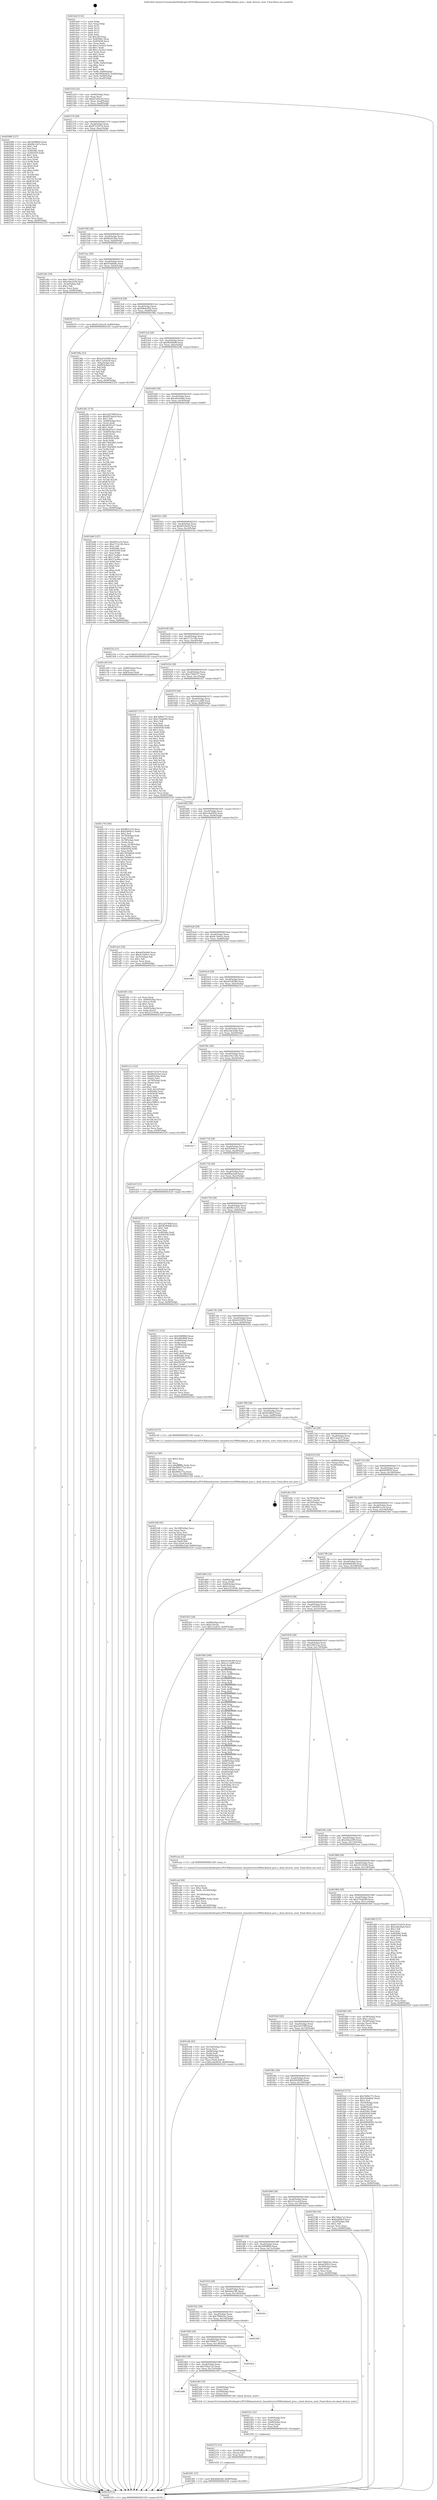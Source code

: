 digraph "0x4014e0" {
  label = "0x4014e0 (/mnt/c/Users/mathe/Desktop/tcc/POCII/binaries/extr_linuxdriverss390blockdasd_proc.c_dasd_devices_start_Final-ollvm.out::main(0))"
  labelloc = "t"
  node[shape=record]

  Entry [label="",width=0.3,height=0.3,shape=circle,fillcolor=black,style=filled]
  "0x401554" [label="{
     0x401554 [32]\l
     | [instrs]\l
     &nbsp;&nbsp;0x401554 \<+6\>: mov -0x90(%rbp),%eax\l
     &nbsp;&nbsp;0x40155a \<+2\>: mov %eax,%ecx\l
     &nbsp;&nbsp;0x40155c \<+6\>: sub $0x812d3a18,%ecx\l
     &nbsp;&nbsp;0x401562 \<+6\>: mov %eax,-0xa4(%rbp)\l
     &nbsp;&nbsp;0x401568 \<+6\>: mov %ecx,-0xa8(%rbp)\l
     &nbsp;&nbsp;0x40156e \<+6\>: je 0000000000402088 \<main+0xba8\>\l
  }"]
  "0x402088" [label="{
     0x402088 [137]\l
     | [instrs]\l
     &nbsp;&nbsp;0x402088 \<+5\>: mov $0x5fd9f8b9,%eax\l
     &nbsp;&nbsp;0x40208d \<+5\>: mov $0xf8e12b7a,%ecx\l
     &nbsp;&nbsp;0x402092 \<+2\>: mov $0x1,%dl\l
     &nbsp;&nbsp;0x402094 \<+2\>: xor %esi,%esi\l
     &nbsp;&nbsp;0x402096 \<+7\>: mov 0x40506c,%edi\l
     &nbsp;&nbsp;0x40209d \<+8\>: mov 0x405058,%r8d\l
     &nbsp;&nbsp;0x4020a5 \<+3\>: sub $0x1,%esi\l
     &nbsp;&nbsp;0x4020a8 \<+3\>: mov %edi,%r9d\l
     &nbsp;&nbsp;0x4020ab \<+3\>: add %esi,%r9d\l
     &nbsp;&nbsp;0x4020ae \<+4\>: imul %r9d,%edi\l
     &nbsp;&nbsp;0x4020b2 \<+3\>: and $0x1,%edi\l
     &nbsp;&nbsp;0x4020b5 \<+3\>: cmp $0x0,%edi\l
     &nbsp;&nbsp;0x4020b8 \<+4\>: sete %r10b\l
     &nbsp;&nbsp;0x4020bc \<+4\>: cmp $0xa,%r8d\l
     &nbsp;&nbsp;0x4020c0 \<+4\>: setl %r11b\l
     &nbsp;&nbsp;0x4020c4 \<+3\>: mov %r10b,%bl\l
     &nbsp;&nbsp;0x4020c7 \<+3\>: xor $0xff,%bl\l
     &nbsp;&nbsp;0x4020ca \<+3\>: mov %r11b,%r14b\l
     &nbsp;&nbsp;0x4020cd \<+4\>: xor $0xff,%r14b\l
     &nbsp;&nbsp;0x4020d1 \<+3\>: xor $0x0,%dl\l
     &nbsp;&nbsp;0x4020d4 \<+3\>: mov %bl,%r15b\l
     &nbsp;&nbsp;0x4020d7 \<+4\>: and $0x0,%r15b\l
     &nbsp;&nbsp;0x4020db \<+3\>: and %dl,%r10b\l
     &nbsp;&nbsp;0x4020de \<+3\>: mov %r14b,%r12b\l
     &nbsp;&nbsp;0x4020e1 \<+4\>: and $0x0,%r12b\l
     &nbsp;&nbsp;0x4020e5 \<+3\>: and %dl,%r11b\l
     &nbsp;&nbsp;0x4020e8 \<+3\>: or %r10b,%r15b\l
     &nbsp;&nbsp;0x4020eb \<+3\>: or %r11b,%r12b\l
     &nbsp;&nbsp;0x4020ee \<+3\>: xor %r12b,%r15b\l
     &nbsp;&nbsp;0x4020f1 \<+3\>: or %r14b,%bl\l
     &nbsp;&nbsp;0x4020f4 \<+3\>: xor $0xff,%bl\l
     &nbsp;&nbsp;0x4020f7 \<+3\>: or $0x0,%dl\l
     &nbsp;&nbsp;0x4020fa \<+2\>: and %dl,%bl\l
     &nbsp;&nbsp;0x4020fc \<+3\>: or %bl,%r15b\l
     &nbsp;&nbsp;0x4020ff \<+4\>: test $0x1,%r15b\l
     &nbsp;&nbsp;0x402103 \<+3\>: cmovne %ecx,%eax\l
     &nbsp;&nbsp;0x402106 \<+6\>: mov %eax,-0x90(%rbp)\l
     &nbsp;&nbsp;0x40210c \<+5\>: jmp 0000000000402529 \<main+0x1049\>\l
  }"]
  "0x401574" [label="{
     0x401574 [28]\l
     | [instrs]\l
     &nbsp;&nbsp;0x401574 \<+5\>: jmp 0000000000401579 \<main+0x99\>\l
     &nbsp;&nbsp;0x401579 \<+6\>: mov -0xa4(%rbp),%eax\l
     &nbsp;&nbsp;0x40157f \<+5\>: sub $0x87252674,%eax\l
     &nbsp;&nbsp;0x401584 \<+6\>: mov %eax,-0xac(%rbp)\l
     &nbsp;&nbsp;0x40158a \<+6\>: je 000000000040247d \<main+0xf9d\>\l
  }"]
  Exit [label="",width=0.3,height=0.3,shape=circle,fillcolor=black,style=filled,peripheries=2]
  "0x40247d" [label="{
     0x40247d\l
  }", style=dashed]
  "0x401590" [label="{
     0x401590 [28]\l
     | [instrs]\l
     &nbsp;&nbsp;0x401590 \<+5\>: jmp 0000000000401595 \<main+0xb5\>\l
     &nbsp;&nbsp;0x401595 \<+6\>: mov -0xa4(%rbp),%eax\l
     &nbsp;&nbsp;0x40159b \<+5\>: sub $0x8b20c2be,%eax\l
     &nbsp;&nbsp;0x4015a0 \<+6\>: mov %eax,-0xb0(%rbp)\l
     &nbsp;&nbsp;0x4015a6 \<+6\>: je 0000000000401e8c \<main+0x9ac\>\l
  }"]
  "0x402381" [label="{
     0x402381 [15]\l
     | [instrs]\l
     &nbsp;&nbsp;0x402381 \<+10\>: movl $0xb0bd5d4,-0x90(%rbp)\l
     &nbsp;&nbsp;0x40238b \<+5\>: jmp 0000000000402529 \<main+0x1049\>\l
  }"]
  "0x401e8c" [label="{
     0x401e8c [30]\l
     | [instrs]\l
     &nbsp;&nbsp;0x401e8c \<+5\>: mov $0xc7449157,%eax\l
     &nbsp;&nbsp;0x401e91 \<+5\>: mov $0x244a2299,%ecx\l
     &nbsp;&nbsp;0x401e96 \<+3\>: mov -0x2a(%rbp),%dl\l
     &nbsp;&nbsp;0x401e99 \<+3\>: test $0x1,%dl\l
     &nbsp;&nbsp;0x401e9c \<+3\>: cmovne %ecx,%eax\l
     &nbsp;&nbsp;0x401e9f \<+6\>: mov %eax,-0x90(%rbp)\l
     &nbsp;&nbsp;0x401ea5 \<+5\>: jmp 0000000000402529 \<main+0x1049\>\l
  }"]
  "0x4015ac" [label="{
     0x4015ac [28]\l
     | [instrs]\l
     &nbsp;&nbsp;0x4015ac \<+5\>: jmp 00000000004015b1 \<main+0xd1\>\l
     &nbsp;&nbsp;0x4015b1 \<+6\>: mov -0xa4(%rbp),%eax\l
     &nbsp;&nbsp;0x4015b7 \<+5\>: sub $0x91bbbf4c,%eax\l
     &nbsp;&nbsp;0x4015bc \<+6\>: mov %eax,-0xb4(%rbp)\l
     &nbsp;&nbsp;0x4015c2 \<+6\>: je 0000000000402079 \<main+0xb99\>\l
  }"]
  "0x402372" [label="{
     0x402372 [15]\l
     | [instrs]\l
     &nbsp;&nbsp;0x402372 \<+4\>: mov -0x50(%rbp),%rax\l
     &nbsp;&nbsp;0x402376 \<+3\>: mov (%rax),%rax\l
     &nbsp;&nbsp;0x402379 \<+3\>: mov %rax,%rdi\l
     &nbsp;&nbsp;0x40237c \<+5\>: call 0000000000401030 \<free@plt\>\l
     | [calls]\l
     &nbsp;&nbsp;0x401030 \{1\} (unknown)\l
  }"]
  "0x402079" [label="{
     0x402079 [15]\l
     | [instrs]\l
     &nbsp;&nbsp;0x402079 \<+10\>: movl $0x812d3a18,-0x90(%rbp)\l
     &nbsp;&nbsp;0x402083 \<+5\>: jmp 0000000000402529 \<main+0x1049\>\l
  }"]
  "0x4015c8" [label="{
     0x4015c8 [28]\l
     | [instrs]\l
     &nbsp;&nbsp;0x4015c8 \<+5\>: jmp 00000000004015cd \<main+0xed\>\l
     &nbsp;&nbsp;0x4015cd \<+6\>: mov -0xa4(%rbp),%eax\l
     &nbsp;&nbsp;0x4015d3 \<+5\>: sub $0x9964e856,%eax\l
     &nbsp;&nbsp;0x4015d8 \<+6\>: mov %eax,-0xb8(%rbp)\l
     &nbsp;&nbsp;0x4015de \<+6\>: je 000000000040198a \<main+0x4aa\>\l
  }"]
  "0x40235c" [label="{
     0x40235c [22]\l
     | [instrs]\l
     &nbsp;&nbsp;0x40235c \<+4\>: mov -0x40(%rbp),%rsi\l
     &nbsp;&nbsp;0x402360 \<+3\>: mov %rax,(%rsi)\l
     &nbsp;&nbsp;0x402363 \<+4\>: mov -0x68(%rbp),%rax\l
     &nbsp;&nbsp;0x402367 \<+3\>: mov (%rax),%rax\l
     &nbsp;&nbsp;0x40236a \<+3\>: mov %rax,%rdi\l
     &nbsp;&nbsp;0x40236d \<+5\>: call 0000000000401030 \<free@plt\>\l
     | [calls]\l
     &nbsp;&nbsp;0x401030 \{1\} (unknown)\l
  }"]
  "0x40198a" [label="{
     0x40198a [53]\l
     | [instrs]\l
     &nbsp;&nbsp;0x40198a \<+5\>: mov $0xe01d4389,%eax\l
     &nbsp;&nbsp;0x40198f \<+5\>: mov $0x17a9a438,%ecx\l
     &nbsp;&nbsp;0x401994 \<+6\>: mov -0x8a(%rbp),%dl\l
     &nbsp;&nbsp;0x40199a \<+7\>: mov -0x89(%rbp),%sil\l
     &nbsp;&nbsp;0x4019a1 \<+3\>: mov %dl,%dil\l
     &nbsp;&nbsp;0x4019a4 \<+3\>: and %sil,%dil\l
     &nbsp;&nbsp;0x4019a7 \<+3\>: xor %sil,%dl\l
     &nbsp;&nbsp;0x4019aa \<+3\>: or %dl,%dil\l
     &nbsp;&nbsp;0x4019ad \<+4\>: test $0x1,%dil\l
     &nbsp;&nbsp;0x4019b1 \<+3\>: cmovne %ecx,%eax\l
     &nbsp;&nbsp;0x4019b4 \<+6\>: mov %eax,-0x90(%rbp)\l
     &nbsp;&nbsp;0x4019ba \<+5\>: jmp 0000000000402529 \<main+0x1049\>\l
  }"]
  "0x4015e4" [label="{
     0x4015e4 [28]\l
     | [instrs]\l
     &nbsp;&nbsp;0x4015e4 \<+5\>: jmp 00000000004015e9 \<main+0x109\>\l
     &nbsp;&nbsp;0x4015e9 \<+6\>: mov -0xa4(%rbp),%eax\l
     &nbsp;&nbsp;0x4015ef \<+5\>: sub $0x9fc094d9,%eax\l
     &nbsp;&nbsp;0x4015f4 \<+6\>: mov %eax,-0xbc(%rbp)\l
     &nbsp;&nbsp;0x4015fa \<+6\>: je 000000000040228c \<main+0xdac\>\l
  }"]
  "0x402529" [label="{
     0x402529 [5]\l
     | [instrs]\l
     &nbsp;&nbsp;0x402529 \<+5\>: jmp 0000000000401554 \<main+0x74\>\l
  }"]
  "0x4014e0" [label="{
     0x4014e0 [116]\l
     | [instrs]\l
     &nbsp;&nbsp;0x4014e0 \<+1\>: push %rbp\l
     &nbsp;&nbsp;0x4014e1 \<+3\>: mov %rsp,%rbp\l
     &nbsp;&nbsp;0x4014e4 \<+2\>: push %r15\l
     &nbsp;&nbsp;0x4014e6 \<+2\>: push %r14\l
     &nbsp;&nbsp;0x4014e8 \<+2\>: push %r13\l
     &nbsp;&nbsp;0x4014ea \<+2\>: push %r12\l
     &nbsp;&nbsp;0x4014ec \<+1\>: push %rbx\l
     &nbsp;&nbsp;0x4014ed \<+7\>: sub $0x148,%rsp\l
     &nbsp;&nbsp;0x4014f4 \<+7\>: mov 0x40506c,%eax\l
     &nbsp;&nbsp;0x4014fb \<+7\>: mov 0x405058,%ecx\l
     &nbsp;&nbsp;0x401502 \<+2\>: mov %eax,%edx\l
     &nbsp;&nbsp;0x401504 \<+6\>: sub $0xcc3a3ee2,%edx\l
     &nbsp;&nbsp;0x40150a \<+3\>: sub $0x1,%edx\l
     &nbsp;&nbsp;0x40150d \<+6\>: add $0xcc3a3ee2,%edx\l
     &nbsp;&nbsp;0x401513 \<+3\>: imul %edx,%eax\l
     &nbsp;&nbsp;0x401516 \<+3\>: and $0x1,%eax\l
     &nbsp;&nbsp;0x401519 \<+3\>: cmp $0x0,%eax\l
     &nbsp;&nbsp;0x40151c \<+4\>: sete %r8b\l
     &nbsp;&nbsp;0x401520 \<+4\>: and $0x1,%r8b\l
     &nbsp;&nbsp;0x401524 \<+7\>: mov %r8b,-0x8a(%rbp)\l
     &nbsp;&nbsp;0x40152b \<+3\>: cmp $0xa,%ecx\l
     &nbsp;&nbsp;0x40152e \<+4\>: setl %r8b\l
     &nbsp;&nbsp;0x401532 \<+4\>: and $0x1,%r8b\l
     &nbsp;&nbsp;0x401536 \<+7\>: mov %r8b,-0x89(%rbp)\l
     &nbsp;&nbsp;0x40153d \<+10\>: movl $0x9964e856,-0x90(%rbp)\l
     &nbsp;&nbsp;0x401547 \<+6\>: mov %edi,-0x94(%rbp)\l
     &nbsp;&nbsp;0x40154d \<+7\>: mov %rsi,-0xa0(%rbp)\l
  }"]
  "0x401980" [label="{
     0x401980\l
  }", style=dashed]
  "0x40228c" [label="{
     0x40228c [174]\l
     | [instrs]\l
     &nbsp;&nbsp;0x40228c \<+5\>: mov $0x2af3788f,%eax\l
     &nbsp;&nbsp;0x402291 \<+5\>: mov $0xbf550ee9,%ecx\l
     &nbsp;&nbsp;0x402296 \<+2\>: mov $0x1,%dl\l
     &nbsp;&nbsp;0x402298 \<+4\>: mov -0x48(%rbp),%rsi\l
     &nbsp;&nbsp;0x40229c \<+2\>: mov (%rsi),%edi\l
     &nbsp;&nbsp;0x40229e \<+6\>: sub $0x462f5a37,%edi\l
     &nbsp;&nbsp;0x4022a4 \<+3\>: add $0x1,%edi\l
     &nbsp;&nbsp;0x4022a7 \<+6\>: add $0x462f5a37,%edi\l
     &nbsp;&nbsp;0x4022ad \<+4\>: mov -0x48(%rbp),%rsi\l
     &nbsp;&nbsp;0x4022b1 \<+2\>: mov %edi,(%rsi)\l
     &nbsp;&nbsp;0x4022b3 \<+7\>: mov 0x40506c,%edi\l
     &nbsp;&nbsp;0x4022ba \<+8\>: mov 0x405058,%r8d\l
     &nbsp;&nbsp;0x4022c2 \<+3\>: mov %edi,%r9d\l
     &nbsp;&nbsp;0x4022c5 \<+7\>: add $0x73b45805,%r9d\l
     &nbsp;&nbsp;0x4022cc \<+4\>: sub $0x1,%r9d\l
     &nbsp;&nbsp;0x4022d0 \<+7\>: sub $0x73b45805,%r9d\l
     &nbsp;&nbsp;0x4022d7 \<+4\>: imul %r9d,%edi\l
     &nbsp;&nbsp;0x4022db \<+3\>: and $0x1,%edi\l
     &nbsp;&nbsp;0x4022de \<+3\>: cmp $0x0,%edi\l
     &nbsp;&nbsp;0x4022e1 \<+4\>: sete %r10b\l
     &nbsp;&nbsp;0x4022e5 \<+4\>: cmp $0xa,%r8d\l
     &nbsp;&nbsp;0x4022e9 \<+4\>: setl %r11b\l
     &nbsp;&nbsp;0x4022ed \<+3\>: mov %r10b,%bl\l
     &nbsp;&nbsp;0x4022f0 \<+3\>: xor $0xff,%bl\l
     &nbsp;&nbsp;0x4022f3 \<+3\>: mov %r11b,%r14b\l
     &nbsp;&nbsp;0x4022f6 \<+4\>: xor $0xff,%r14b\l
     &nbsp;&nbsp;0x4022fa \<+3\>: xor $0x1,%dl\l
     &nbsp;&nbsp;0x4022fd \<+3\>: mov %bl,%r15b\l
     &nbsp;&nbsp;0x402300 \<+4\>: and $0xff,%r15b\l
     &nbsp;&nbsp;0x402304 \<+3\>: and %dl,%r10b\l
     &nbsp;&nbsp;0x402307 \<+3\>: mov %r14b,%r12b\l
     &nbsp;&nbsp;0x40230a \<+4\>: and $0xff,%r12b\l
     &nbsp;&nbsp;0x40230e \<+3\>: and %dl,%r11b\l
     &nbsp;&nbsp;0x402311 \<+3\>: or %r10b,%r15b\l
     &nbsp;&nbsp;0x402314 \<+3\>: or %r11b,%r12b\l
     &nbsp;&nbsp;0x402317 \<+3\>: xor %r12b,%r15b\l
     &nbsp;&nbsp;0x40231a \<+3\>: or %r14b,%bl\l
     &nbsp;&nbsp;0x40231d \<+3\>: xor $0xff,%bl\l
     &nbsp;&nbsp;0x402320 \<+3\>: or $0x1,%dl\l
     &nbsp;&nbsp;0x402323 \<+2\>: and %dl,%bl\l
     &nbsp;&nbsp;0x402325 \<+3\>: or %bl,%r15b\l
     &nbsp;&nbsp;0x402328 \<+4\>: test $0x1,%r15b\l
     &nbsp;&nbsp;0x40232c \<+3\>: cmovne %ecx,%eax\l
     &nbsp;&nbsp;0x40232f \<+6\>: mov %eax,-0x90(%rbp)\l
     &nbsp;&nbsp;0x402335 \<+5\>: jmp 0000000000402529 \<main+0x1049\>\l
  }"]
  "0x401600" [label="{
     0x401600 [28]\l
     | [instrs]\l
     &nbsp;&nbsp;0x401600 \<+5\>: jmp 0000000000401605 \<main+0x125\>\l
     &nbsp;&nbsp;0x401605 \<+6\>: mov -0xa4(%rbp),%eax\l
     &nbsp;&nbsp;0x40160b \<+5\>: sub $0xa603eb64,%eax\l
     &nbsp;&nbsp;0x401610 \<+6\>: mov %eax,-0xc0(%rbp)\l
     &nbsp;&nbsp;0x401616 \<+6\>: je 0000000000401bd6 \<main+0x6f6\>\l
  }"]
  "0x402349" [label="{
     0x402349 [19]\l
     | [instrs]\l
     &nbsp;&nbsp;0x402349 \<+4\>: mov -0x68(%rbp),%rax\l
     &nbsp;&nbsp;0x40234d \<+3\>: mov (%rax),%rdi\l
     &nbsp;&nbsp;0x402350 \<+4\>: mov -0x50(%rbp),%rax\l
     &nbsp;&nbsp;0x402354 \<+3\>: mov (%rax),%rsi\l
     &nbsp;&nbsp;0x402357 \<+5\>: call 00000000004013e0 \<dasd_devices_start\>\l
     | [calls]\l
     &nbsp;&nbsp;0x4013e0 \{1\} (/mnt/c/Users/mathe/Desktop/tcc/POCII/binaries/extr_linuxdriverss390blockdasd_proc.c_dasd_devices_start_Final-ollvm.out::dasd_devices_start)\l
  }"]
  "0x401bd6" [label="{
     0x401bd6 [147]\l
     | [instrs]\l
     &nbsp;&nbsp;0x401bd6 \<+5\>: mov $0x8831a16,%eax\l
     &nbsp;&nbsp;0x401bdb \<+5\>: mov $0xc713c14b,%ecx\l
     &nbsp;&nbsp;0x401be0 \<+2\>: mov $0x1,%dl\l
     &nbsp;&nbsp;0x401be2 \<+7\>: mov 0x40506c,%esi\l
     &nbsp;&nbsp;0x401be9 \<+7\>: mov 0x405058,%edi\l
     &nbsp;&nbsp;0x401bf0 \<+3\>: mov %esi,%r8d\l
     &nbsp;&nbsp;0x401bf3 \<+7\>: sub $0x57ac8be1,%r8d\l
     &nbsp;&nbsp;0x401bfa \<+4\>: sub $0x1,%r8d\l
     &nbsp;&nbsp;0x401bfe \<+7\>: add $0x57ac8be1,%r8d\l
     &nbsp;&nbsp;0x401c05 \<+4\>: imul %r8d,%esi\l
     &nbsp;&nbsp;0x401c09 \<+3\>: and $0x1,%esi\l
     &nbsp;&nbsp;0x401c0c \<+3\>: cmp $0x0,%esi\l
     &nbsp;&nbsp;0x401c0f \<+4\>: sete %r9b\l
     &nbsp;&nbsp;0x401c13 \<+3\>: cmp $0xa,%edi\l
     &nbsp;&nbsp;0x401c16 \<+4\>: setl %r10b\l
     &nbsp;&nbsp;0x401c1a \<+3\>: mov %r9b,%r11b\l
     &nbsp;&nbsp;0x401c1d \<+4\>: xor $0xff,%r11b\l
     &nbsp;&nbsp;0x401c21 \<+3\>: mov %r10b,%bl\l
     &nbsp;&nbsp;0x401c24 \<+3\>: xor $0xff,%bl\l
     &nbsp;&nbsp;0x401c27 \<+3\>: xor $0x1,%dl\l
     &nbsp;&nbsp;0x401c2a \<+3\>: mov %r11b,%r14b\l
     &nbsp;&nbsp;0x401c2d \<+4\>: and $0xff,%r14b\l
     &nbsp;&nbsp;0x401c31 \<+3\>: and %dl,%r9b\l
     &nbsp;&nbsp;0x401c34 \<+3\>: mov %bl,%r15b\l
     &nbsp;&nbsp;0x401c37 \<+4\>: and $0xff,%r15b\l
     &nbsp;&nbsp;0x401c3b \<+3\>: and %dl,%r10b\l
     &nbsp;&nbsp;0x401c3e \<+3\>: or %r9b,%r14b\l
     &nbsp;&nbsp;0x401c41 \<+3\>: or %r10b,%r15b\l
     &nbsp;&nbsp;0x401c44 \<+3\>: xor %r15b,%r14b\l
     &nbsp;&nbsp;0x401c47 \<+3\>: or %bl,%r11b\l
     &nbsp;&nbsp;0x401c4a \<+4\>: xor $0xff,%r11b\l
     &nbsp;&nbsp;0x401c4e \<+3\>: or $0x1,%dl\l
     &nbsp;&nbsp;0x401c51 \<+3\>: and %dl,%r11b\l
     &nbsp;&nbsp;0x401c54 \<+3\>: or %r11b,%r14b\l
     &nbsp;&nbsp;0x401c57 \<+4\>: test $0x1,%r14b\l
     &nbsp;&nbsp;0x401c5b \<+3\>: cmovne %ecx,%eax\l
     &nbsp;&nbsp;0x401c5e \<+6\>: mov %eax,-0x90(%rbp)\l
     &nbsp;&nbsp;0x401c64 \<+5\>: jmp 0000000000402529 \<main+0x1049\>\l
  }"]
  "0x40161c" [label="{
     0x40161c [28]\l
     | [instrs]\l
     &nbsp;&nbsp;0x40161c \<+5\>: jmp 0000000000401621 \<main+0x141\>\l
     &nbsp;&nbsp;0x401621 \<+6\>: mov -0xa4(%rbp),%eax\l
     &nbsp;&nbsp;0x401627 \<+5\>: sub $0xbf550ee9,%eax\l
     &nbsp;&nbsp;0x40162c \<+6\>: mov %eax,-0xc4(%rbp)\l
     &nbsp;&nbsp;0x401632 \<+6\>: je 000000000040233a \<main+0xe5a\>\l
  }"]
  "0x401964" [label="{
     0x401964 [28]\l
     | [instrs]\l
     &nbsp;&nbsp;0x401964 \<+5\>: jmp 0000000000401969 \<main+0x489\>\l
     &nbsp;&nbsp;0x401969 \<+6\>: mov -0xa4(%rbp),%eax\l
     &nbsp;&nbsp;0x40196f \<+5\>: sub $0x7d4ae7a3,%eax\l
     &nbsp;&nbsp;0x401974 \<+6\>: mov %eax,-0x13c(%rbp)\l
     &nbsp;&nbsp;0x40197a \<+6\>: je 0000000000402349 \<main+0xe69\>\l
  }"]
  "0x40233a" [label="{
     0x40233a [15]\l
     | [instrs]\l
     &nbsp;&nbsp;0x40233a \<+10\>: movl $0x812d3a18,-0x90(%rbp)\l
     &nbsp;&nbsp;0x402344 \<+5\>: jmp 0000000000402529 \<main+0x1049\>\l
  }"]
  "0x401638" [label="{
     0x401638 [28]\l
     | [instrs]\l
     &nbsp;&nbsp;0x401638 \<+5\>: jmp 000000000040163d \<main+0x15d\>\l
     &nbsp;&nbsp;0x40163d \<+6\>: mov -0xa4(%rbp),%eax\l
     &nbsp;&nbsp;0x401643 \<+5\>: sub $0xc713c14b,%eax\l
     &nbsp;&nbsp;0x401648 \<+6\>: mov %eax,-0xc8(%rbp)\l
     &nbsp;&nbsp;0x40164e \<+6\>: je 0000000000401c69 \<main+0x789\>\l
  }"]
  "0x4024a2" [label="{
     0x4024a2\l
  }", style=dashed]
  "0x401c69" [label="{
     0x401c69 [16]\l
     | [instrs]\l
     &nbsp;&nbsp;0x401c69 \<+4\>: mov -0x80(%rbp),%rax\l
     &nbsp;&nbsp;0x401c6d \<+3\>: mov (%rax),%rax\l
     &nbsp;&nbsp;0x401c70 \<+4\>: mov 0x8(%rax),%rdi\l
     &nbsp;&nbsp;0x401c74 \<+5\>: call 0000000000401060 \<atoi@plt\>\l
     | [calls]\l
     &nbsp;&nbsp;0x401060 \{1\} (unknown)\l
  }"]
  "0x401654" [label="{
     0x401654 [28]\l
     | [instrs]\l
     &nbsp;&nbsp;0x401654 \<+5\>: jmp 0000000000401659 \<main+0x179\>\l
     &nbsp;&nbsp;0x401659 \<+6\>: mov -0xa4(%rbp),%eax\l
     &nbsp;&nbsp;0x40165f \<+5\>: sub $0xc7449157,%eax\l
     &nbsp;&nbsp;0x401664 \<+6\>: mov %eax,-0xcc(%rbp)\l
     &nbsp;&nbsp;0x40166a \<+6\>: je 0000000000401f27 \<main+0xa47\>\l
  }"]
  "0x401948" [label="{
     0x401948 [28]\l
     | [instrs]\l
     &nbsp;&nbsp;0x401948 \<+5\>: jmp 000000000040194d \<main+0x46d\>\l
     &nbsp;&nbsp;0x40194d \<+6\>: mov -0xa4(%rbp),%eax\l
     &nbsp;&nbsp;0x401953 \<+5\>: sub $0x7b89e772,%eax\l
     &nbsp;&nbsp;0x401958 \<+6\>: mov %eax,-0x138(%rbp)\l
     &nbsp;&nbsp;0x40195e \<+6\>: je 00000000004024a2 \<main+0xfc2\>\l
  }"]
  "0x401f27" [label="{
     0x401f27 [137]\l
     | [instrs]\l
     &nbsp;&nbsp;0x401f27 \<+5\>: mov $0x7b89e772,%eax\l
     &nbsp;&nbsp;0x401f2c \<+5\>: mov $0x276ab949,%ecx\l
     &nbsp;&nbsp;0x401f31 \<+2\>: mov $0x1,%dl\l
     &nbsp;&nbsp;0x401f33 \<+2\>: xor %esi,%esi\l
     &nbsp;&nbsp;0x401f35 \<+7\>: mov 0x40506c,%edi\l
     &nbsp;&nbsp;0x401f3c \<+8\>: mov 0x405058,%r8d\l
     &nbsp;&nbsp;0x401f44 \<+3\>: sub $0x1,%esi\l
     &nbsp;&nbsp;0x401f47 \<+3\>: mov %edi,%r9d\l
     &nbsp;&nbsp;0x401f4a \<+3\>: add %esi,%r9d\l
     &nbsp;&nbsp;0x401f4d \<+4\>: imul %r9d,%edi\l
     &nbsp;&nbsp;0x401f51 \<+3\>: and $0x1,%edi\l
     &nbsp;&nbsp;0x401f54 \<+3\>: cmp $0x0,%edi\l
     &nbsp;&nbsp;0x401f57 \<+4\>: sete %r10b\l
     &nbsp;&nbsp;0x401f5b \<+4\>: cmp $0xa,%r8d\l
     &nbsp;&nbsp;0x401f5f \<+4\>: setl %r11b\l
     &nbsp;&nbsp;0x401f63 \<+3\>: mov %r10b,%bl\l
     &nbsp;&nbsp;0x401f66 \<+3\>: xor $0xff,%bl\l
     &nbsp;&nbsp;0x401f69 \<+3\>: mov %r11b,%r14b\l
     &nbsp;&nbsp;0x401f6c \<+4\>: xor $0xff,%r14b\l
     &nbsp;&nbsp;0x401f70 \<+3\>: xor $0x0,%dl\l
     &nbsp;&nbsp;0x401f73 \<+3\>: mov %bl,%r15b\l
     &nbsp;&nbsp;0x401f76 \<+4\>: and $0x0,%r15b\l
     &nbsp;&nbsp;0x401f7a \<+3\>: and %dl,%r10b\l
     &nbsp;&nbsp;0x401f7d \<+3\>: mov %r14b,%r12b\l
     &nbsp;&nbsp;0x401f80 \<+4\>: and $0x0,%r12b\l
     &nbsp;&nbsp;0x401f84 \<+3\>: and %dl,%r11b\l
     &nbsp;&nbsp;0x401f87 \<+3\>: or %r10b,%r15b\l
     &nbsp;&nbsp;0x401f8a \<+3\>: or %r11b,%r12b\l
     &nbsp;&nbsp;0x401f8d \<+3\>: xor %r12b,%r15b\l
     &nbsp;&nbsp;0x401f90 \<+3\>: or %r14b,%bl\l
     &nbsp;&nbsp;0x401f93 \<+3\>: xor $0xff,%bl\l
     &nbsp;&nbsp;0x401f96 \<+3\>: or $0x0,%dl\l
     &nbsp;&nbsp;0x401f99 \<+2\>: and %dl,%bl\l
     &nbsp;&nbsp;0x401f9b \<+3\>: or %bl,%r15b\l
     &nbsp;&nbsp;0x401f9e \<+4\>: test $0x1,%r15b\l
     &nbsp;&nbsp;0x401fa2 \<+3\>: cmovne %ecx,%eax\l
     &nbsp;&nbsp;0x401fa5 \<+6\>: mov %eax,-0x90(%rbp)\l
     &nbsp;&nbsp;0x401fab \<+5\>: jmp 0000000000402529 \<main+0x1049\>\l
  }"]
  "0x401670" [label="{
     0x401670 [28]\l
     | [instrs]\l
     &nbsp;&nbsp;0x401670 \<+5\>: jmp 0000000000401675 \<main+0x195\>\l
     &nbsp;&nbsp;0x401675 \<+6\>: mov -0xa4(%rbp),%eax\l
     &nbsp;&nbsp;0x40167b \<+5\>: sub $0xce11a6f9,%eax\l
     &nbsp;&nbsp;0x401680 \<+6\>: mov %eax,-0xd0(%rbp)\l
     &nbsp;&nbsp;0x401686 \<+6\>: je 0000000000401ae5 \<main+0x605\>\l
  }"]
  "0x402390" [label="{
     0x402390\l
  }", style=dashed]
  "0x401ae5" [label="{
     0x401ae5 [30]\l
     | [instrs]\l
     &nbsp;&nbsp;0x401ae5 \<+5\>: mov $0xa603eb64,%eax\l
     &nbsp;&nbsp;0x401aea \<+5\>: mov $0xdc7de61e,%ecx\l
     &nbsp;&nbsp;0x401aef \<+3\>: mov -0x31(%rbp),%dl\l
     &nbsp;&nbsp;0x401af2 \<+3\>: test $0x1,%dl\l
     &nbsp;&nbsp;0x401af5 \<+3\>: cmovne %ecx,%eax\l
     &nbsp;&nbsp;0x401af8 \<+6\>: mov %eax,-0x90(%rbp)\l
     &nbsp;&nbsp;0x401afe \<+5\>: jmp 0000000000402529 \<main+0x1049\>\l
  }"]
  "0x40168c" [label="{
     0x40168c [28]\l
     | [instrs]\l
     &nbsp;&nbsp;0x40168c \<+5\>: jmp 0000000000401691 \<main+0x1b1\>\l
     &nbsp;&nbsp;0x401691 \<+6\>: mov -0xa4(%rbp),%eax\l
     &nbsp;&nbsp;0x401697 \<+5\>: sub $0xce4a9450,%eax\l
     &nbsp;&nbsp;0x40169c \<+6\>: mov %eax,-0xd4(%rbp)\l
     &nbsp;&nbsp;0x4016a2 \<+6\>: je 0000000000401f05 \<main+0xa25\>\l
  }"]
  "0x40192c" [label="{
     0x40192c [28]\l
     | [instrs]\l
     &nbsp;&nbsp;0x40192c \<+5\>: jmp 0000000000401931 \<main+0x451\>\l
     &nbsp;&nbsp;0x401931 \<+6\>: mov -0xa4(%rbp),%eax\l
     &nbsp;&nbsp;0x401937 \<+5\>: sub $0x79bb63ec,%eax\l
     &nbsp;&nbsp;0x40193c \<+6\>: mov %eax,-0x134(%rbp)\l
     &nbsp;&nbsp;0x401942 \<+6\>: je 0000000000402390 \<main+0xeb0\>\l
  }"]
  "0x401f05" [label="{
     0x401f05 [34]\l
     | [instrs]\l
     &nbsp;&nbsp;0x401f05 \<+2\>: xor %eax,%eax\l
     &nbsp;&nbsp;0x401f07 \<+4\>: mov -0x60(%rbp),%rcx\l
     &nbsp;&nbsp;0x401f0b \<+2\>: mov (%rcx),%edx\l
     &nbsp;&nbsp;0x401f0d \<+3\>: sub $0x1,%eax\l
     &nbsp;&nbsp;0x401f10 \<+2\>: sub %eax,%edx\l
     &nbsp;&nbsp;0x401f12 \<+4\>: mov -0x60(%rbp),%rcx\l
     &nbsp;&nbsp;0x401f16 \<+2\>: mov %edx,(%rcx)\l
     &nbsp;&nbsp;0x401f18 \<+10\>: movl $0x252183f4,-0x90(%rbp)\l
     &nbsp;&nbsp;0x401f22 \<+5\>: jmp 0000000000402529 \<main+0x1049\>\l
  }"]
  "0x4016a8" [label="{
     0x4016a8 [28]\l
     | [instrs]\l
     &nbsp;&nbsp;0x4016a8 \<+5\>: jmp 00000000004016ad \<main+0x1cd\>\l
     &nbsp;&nbsp;0x4016ad \<+6\>: mov -0xa4(%rbp),%eax\l
     &nbsp;&nbsp;0x4016b3 \<+5\>: sub $0xdc7de61e,%eax\l
     &nbsp;&nbsp;0x4016b8 \<+6\>: mov %eax,-0xd8(%rbp)\l
     &nbsp;&nbsp;0x4016be \<+6\>: je 0000000000401b03 \<main+0x623\>\l
  }"]
  "0x40242c" [label="{
     0x40242c\l
  }", style=dashed]
  "0x401b03" [label="{
     0x401b03\l
  }", style=dashed]
  "0x4016c4" [label="{
     0x4016c4 [28]\l
     | [instrs]\l
     &nbsp;&nbsp;0x4016c4 \<+5\>: jmp 00000000004016c9 \<main+0x1e9\>\l
     &nbsp;&nbsp;0x4016c9 \<+6\>: mov -0xa4(%rbp),%eax\l
     &nbsp;&nbsp;0x4016cf \<+5\>: sub $0xe01d4389,%eax\l
     &nbsp;&nbsp;0x4016d4 \<+6\>: mov %eax,-0xdc(%rbp)\l
     &nbsp;&nbsp;0x4016da \<+6\>: je 00000000004023e7 \<main+0xf07\>\l
  }"]
  "0x401910" [label="{
     0x401910 [28]\l
     | [instrs]\l
     &nbsp;&nbsp;0x401910 \<+5\>: jmp 0000000000401915 \<main+0x435\>\l
     &nbsp;&nbsp;0x401915 \<+6\>: mov -0xa4(%rbp),%eax\l
     &nbsp;&nbsp;0x40191b \<+5\>: sub $0x6daa7ffc,%eax\l
     &nbsp;&nbsp;0x401920 \<+6\>: mov %eax,-0x130(%rbp)\l
     &nbsp;&nbsp;0x401926 \<+6\>: je 000000000040242c \<main+0xf4c\>\l
  }"]
  "0x4023e7" [label="{
     0x4023e7\l
  }", style=dashed]
  "0x4016e0" [label="{
     0x4016e0 [28]\l
     | [instrs]\l
     &nbsp;&nbsp;0x4016e0 \<+5\>: jmp 00000000004016e5 \<main+0x205\>\l
     &nbsp;&nbsp;0x4016e5 \<+6\>: mov -0xa4(%rbp),%eax\l
     &nbsp;&nbsp;0x4016eb \<+5\>: sub $0xe2de26a6,%eax\l
     &nbsp;&nbsp;0x4016f0 \<+6\>: mov %eax,-0xe0(%rbp)\l
     &nbsp;&nbsp;0x4016f6 \<+6\>: je 0000000000401e12 \<main+0x932\>\l
  }"]
  "0x4024df" [label="{
     0x4024df\l
  }", style=dashed]
  "0x401e12" [label="{
     0x401e12 [122]\l
     | [instrs]\l
     &nbsp;&nbsp;0x401e12 \<+5\>: mov $0x87252674,%eax\l
     &nbsp;&nbsp;0x401e17 \<+5\>: mov $0x8b20c2be,%ecx\l
     &nbsp;&nbsp;0x401e1c \<+4\>: mov -0x60(%rbp),%rdx\l
     &nbsp;&nbsp;0x401e20 \<+2\>: mov (%rdx),%esi\l
     &nbsp;&nbsp;0x401e22 \<+4\>: mov -0x70(%rbp),%rdx\l
     &nbsp;&nbsp;0x401e26 \<+2\>: cmp (%rdx),%esi\l
     &nbsp;&nbsp;0x401e28 \<+4\>: setl %dil\l
     &nbsp;&nbsp;0x401e2c \<+4\>: and $0x1,%dil\l
     &nbsp;&nbsp;0x401e30 \<+4\>: mov %dil,-0x2a(%rbp)\l
     &nbsp;&nbsp;0x401e34 \<+7\>: mov 0x40506c,%esi\l
     &nbsp;&nbsp;0x401e3b \<+8\>: mov 0x405058,%r8d\l
     &nbsp;&nbsp;0x401e43 \<+3\>: mov %esi,%r9d\l
     &nbsp;&nbsp;0x401e46 \<+7\>: sub $0xa70ff451,%r9d\l
     &nbsp;&nbsp;0x401e4d \<+4\>: sub $0x1,%r9d\l
     &nbsp;&nbsp;0x401e51 \<+7\>: add $0xa70ff451,%r9d\l
     &nbsp;&nbsp;0x401e58 \<+4\>: imul %r9d,%esi\l
     &nbsp;&nbsp;0x401e5c \<+3\>: and $0x1,%esi\l
     &nbsp;&nbsp;0x401e5f \<+3\>: cmp $0x0,%esi\l
     &nbsp;&nbsp;0x401e62 \<+4\>: sete %dil\l
     &nbsp;&nbsp;0x401e66 \<+4\>: cmp $0xa,%r8d\l
     &nbsp;&nbsp;0x401e6a \<+4\>: setl %r10b\l
     &nbsp;&nbsp;0x401e6e \<+3\>: mov %dil,%r11b\l
     &nbsp;&nbsp;0x401e71 \<+3\>: and %r10b,%r11b\l
     &nbsp;&nbsp;0x401e74 \<+3\>: xor %r10b,%dil\l
     &nbsp;&nbsp;0x401e77 \<+3\>: or %dil,%r11b\l
     &nbsp;&nbsp;0x401e7a \<+4\>: test $0x1,%r11b\l
     &nbsp;&nbsp;0x401e7e \<+3\>: cmovne %ecx,%eax\l
     &nbsp;&nbsp;0x401e81 \<+6\>: mov %eax,-0x90(%rbp)\l
     &nbsp;&nbsp;0x401e87 \<+5\>: jmp 0000000000402529 \<main+0x1049\>\l
  }"]
  "0x4016fc" [label="{
     0x4016fc [28]\l
     | [instrs]\l
     &nbsp;&nbsp;0x4016fc \<+5\>: jmp 0000000000401701 \<main+0x221\>\l
     &nbsp;&nbsp;0x401701 \<+6\>: mov -0xa4(%rbp),%eax\l
     &nbsp;&nbsp;0x401707 \<+5\>: sub $0xe34a7a81,%eax\l
     &nbsp;&nbsp;0x40170c \<+6\>: mov %eax,-0xe4(%rbp)\l
     &nbsp;&nbsp;0x401712 \<+6\>: je 0000000000401bc7 \<main+0x6e7\>\l
  }"]
  "0x4021d6" [label="{
     0x4021d6 [45]\l
     | [instrs]\l
     &nbsp;&nbsp;0x4021d6 \<+6\>: mov -0x148(%rbp),%ecx\l
     &nbsp;&nbsp;0x4021dc \<+3\>: imul %eax,%ecx\l
     &nbsp;&nbsp;0x4021df \<+3\>: movslq %ecx,%rsi\l
     &nbsp;&nbsp;0x4021e2 \<+4\>: mov -0x50(%rbp),%rdi\l
     &nbsp;&nbsp;0x4021e6 \<+3\>: mov (%rdi),%rdi\l
     &nbsp;&nbsp;0x4021e9 \<+4\>: mov -0x48(%rbp),%r8\l
     &nbsp;&nbsp;0x4021ed \<+3\>: movslq (%r8),%r8\l
     &nbsp;&nbsp;0x4021f0 \<+4\>: mov %rsi,(%rdi,%r8,8)\l
     &nbsp;&nbsp;0x4021f4 \<+10\>: movl $0xf8ba2abf,-0x90(%rbp)\l
     &nbsp;&nbsp;0x4021fe \<+5\>: jmp 0000000000402529 \<main+0x1049\>\l
  }"]
  "0x401bc7" [label="{
     0x401bc7\l
  }", style=dashed]
  "0x401718" [label="{
     0x401718 [28]\l
     | [instrs]\l
     &nbsp;&nbsp;0x401718 \<+5\>: jmp 000000000040171d \<main+0x23d\>\l
     &nbsp;&nbsp;0x40171d \<+6\>: mov -0xa4(%rbp),%eax\l
     &nbsp;&nbsp;0x401723 \<+5\>: sub $0xf2468cc1,%eax\l
     &nbsp;&nbsp;0x401728 \<+6\>: mov %eax,-0xe8(%rbp)\l
     &nbsp;&nbsp;0x40172e \<+6\>: je 0000000000401d1f \<main+0x83f\>\l
  }"]
  "0x4021ae" [label="{
     0x4021ae [40]\l
     | [instrs]\l
     &nbsp;&nbsp;0x4021ae \<+5\>: mov $0x2,%ecx\l
     &nbsp;&nbsp;0x4021b3 \<+1\>: cltd\l
     &nbsp;&nbsp;0x4021b4 \<+2\>: idiv %ecx\l
     &nbsp;&nbsp;0x4021b6 \<+6\>: imul $0xfffffffe,%edx,%ecx\l
     &nbsp;&nbsp;0x4021bc \<+6\>: add $0x80fe275a,%ecx\l
     &nbsp;&nbsp;0x4021c2 \<+3\>: add $0x1,%ecx\l
     &nbsp;&nbsp;0x4021c5 \<+6\>: sub $0x80fe275a,%ecx\l
     &nbsp;&nbsp;0x4021cb \<+6\>: mov %ecx,-0x148(%rbp)\l
     &nbsp;&nbsp;0x4021d1 \<+5\>: call 0000000000401160 \<next_i\>\l
     | [calls]\l
     &nbsp;&nbsp;0x401160 \{1\} (/mnt/c/Users/mathe/Desktop/tcc/POCII/binaries/extr_linuxdriverss390blockdasd_proc.c_dasd_devices_start_Final-ollvm.out::next_i)\l
  }"]
  "0x401d1f" [label="{
     0x401d1f [15]\l
     | [instrs]\l
     &nbsp;&nbsp;0x401d1f \<+10\>: movl $0x521ee3ef,-0x90(%rbp)\l
     &nbsp;&nbsp;0x401d29 \<+5\>: jmp 0000000000402529 \<main+0x1049\>\l
  }"]
  "0x401734" [label="{
     0x401734 [28]\l
     | [instrs]\l
     &nbsp;&nbsp;0x401734 \<+5\>: jmp 0000000000401739 \<main+0x259\>\l
     &nbsp;&nbsp;0x401739 \<+6\>: mov -0xa4(%rbp),%eax\l
     &nbsp;&nbsp;0x40173f \<+5\>: sub $0xf8ba2abf,%eax\l
     &nbsp;&nbsp;0x401744 \<+6\>: mov %eax,-0xec(%rbp)\l
     &nbsp;&nbsp;0x40174a \<+6\>: je 0000000000402203 \<main+0xd23\>\l
  }"]
  "0x401fcd" [label="{
     0x401fcd [172]\l
     | [instrs]\l
     &nbsp;&nbsp;0x401fcd \<+5\>: mov $0x7b89e772,%ecx\l
     &nbsp;&nbsp;0x401fd2 \<+5\>: mov $0x91bbbf4c,%edx\l
     &nbsp;&nbsp;0x401fd7 \<+3\>: mov $0x1,%sil\l
     &nbsp;&nbsp;0x401fda \<+4\>: mov -0x50(%rbp),%rdi\l
     &nbsp;&nbsp;0x401fde \<+3\>: mov %rax,(%rdi)\l
     &nbsp;&nbsp;0x401fe1 \<+4\>: mov -0x48(%rbp),%rax\l
     &nbsp;&nbsp;0x401fe5 \<+6\>: movl $0x0,(%rax)\l
     &nbsp;&nbsp;0x401feb \<+8\>: mov 0x40506c,%r8d\l
     &nbsp;&nbsp;0x401ff3 \<+8\>: mov 0x405058,%r9d\l
     &nbsp;&nbsp;0x401ffb \<+3\>: mov %r8d,%r10d\l
     &nbsp;&nbsp;0x401ffe \<+7\>: sub $0x99949993,%r10d\l
     &nbsp;&nbsp;0x402005 \<+4\>: sub $0x1,%r10d\l
     &nbsp;&nbsp;0x402009 \<+7\>: add $0x99949993,%r10d\l
     &nbsp;&nbsp;0x402010 \<+4\>: imul %r10d,%r8d\l
     &nbsp;&nbsp;0x402014 \<+4\>: and $0x1,%r8d\l
     &nbsp;&nbsp;0x402018 \<+4\>: cmp $0x0,%r8d\l
     &nbsp;&nbsp;0x40201c \<+4\>: sete %r11b\l
     &nbsp;&nbsp;0x402020 \<+4\>: cmp $0xa,%r9d\l
     &nbsp;&nbsp;0x402024 \<+3\>: setl %bl\l
     &nbsp;&nbsp;0x402027 \<+3\>: mov %r11b,%r14b\l
     &nbsp;&nbsp;0x40202a \<+4\>: xor $0xff,%r14b\l
     &nbsp;&nbsp;0x40202e \<+3\>: mov %bl,%r15b\l
     &nbsp;&nbsp;0x402031 \<+4\>: xor $0xff,%r15b\l
     &nbsp;&nbsp;0x402035 \<+4\>: xor $0x1,%sil\l
     &nbsp;&nbsp;0x402039 \<+3\>: mov %r14b,%r12b\l
     &nbsp;&nbsp;0x40203c \<+4\>: and $0xff,%r12b\l
     &nbsp;&nbsp;0x402040 \<+3\>: and %sil,%r11b\l
     &nbsp;&nbsp;0x402043 \<+3\>: mov %r15b,%r13b\l
     &nbsp;&nbsp;0x402046 \<+4\>: and $0xff,%r13b\l
     &nbsp;&nbsp;0x40204a \<+3\>: and %sil,%bl\l
     &nbsp;&nbsp;0x40204d \<+3\>: or %r11b,%r12b\l
     &nbsp;&nbsp;0x402050 \<+3\>: or %bl,%r13b\l
     &nbsp;&nbsp;0x402053 \<+3\>: xor %r13b,%r12b\l
     &nbsp;&nbsp;0x402056 \<+3\>: or %r15b,%r14b\l
     &nbsp;&nbsp;0x402059 \<+4\>: xor $0xff,%r14b\l
     &nbsp;&nbsp;0x40205d \<+4\>: or $0x1,%sil\l
     &nbsp;&nbsp;0x402061 \<+3\>: and %sil,%r14b\l
     &nbsp;&nbsp;0x402064 \<+3\>: or %r14b,%r12b\l
     &nbsp;&nbsp;0x402067 \<+4\>: test $0x1,%r12b\l
     &nbsp;&nbsp;0x40206b \<+3\>: cmovne %edx,%ecx\l
     &nbsp;&nbsp;0x40206e \<+6\>: mov %ecx,-0x90(%rbp)\l
     &nbsp;&nbsp;0x402074 \<+5\>: jmp 0000000000402529 \<main+0x1049\>\l
  }"]
  "0x402203" [label="{
     0x402203 [137]\l
     | [instrs]\l
     &nbsp;&nbsp;0x402203 \<+5\>: mov $0x2af3788f,%eax\l
     &nbsp;&nbsp;0x402208 \<+5\>: mov $0x9fc094d9,%ecx\l
     &nbsp;&nbsp;0x40220d \<+2\>: mov $0x1,%dl\l
     &nbsp;&nbsp;0x40220f \<+2\>: xor %esi,%esi\l
     &nbsp;&nbsp;0x402211 \<+7\>: mov 0x40506c,%edi\l
     &nbsp;&nbsp;0x402218 \<+8\>: mov 0x405058,%r8d\l
     &nbsp;&nbsp;0x402220 \<+3\>: sub $0x1,%esi\l
     &nbsp;&nbsp;0x402223 \<+3\>: mov %edi,%r9d\l
     &nbsp;&nbsp;0x402226 \<+3\>: add %esi,%r9d\l
     &nbsp;&nbsp;0x402229 \<+4\>: imul %r9d,%edi\l
     &nbsp;&nbsp;0x40222d \<+3\>: and $0x1,%edi\l
     &nbsp;&nbsp;0x402230 \<+3\>: cmp $0x0,%edi\l
     &nbsp;&nbsp;0x402233 \<+4\>: sete %r10b\l
     &nbsp;&nbsp;0x402237 \<+4\>: cmp $0xa,%r8d\l
     &nbsp;&nbsp;0x40223b \<+4\>: setl %r11b\l
     &nbsp;&nbsp;0x40223f \<+3\>: mov %r10b,%bl\l
     &nbsp;&nbsp;0x402242 \<+3\>: xor $0xff,%bl\l
     &nbsp;&nbsp;0x402245 \<+3\>: mov %r11b,%r14b\l
     &nbsp;&nbsp;0x402248 \<+4\>: xor $0xff,%r14b\l
     &nbsp;&nbsp;0x40224c \<+3\>: xor $0x1,%dl\l
     &nbsp;&nbsp;0x40224f \<+3\>: mov %bl,%r15b\l
     &nbsp;&nbsp;0x402252 \<+4\>: and $0xff,%r15b\l
     &nbsp;&nbsp;0x402256 \<+3\>: and %dl,%r10b\l
     &nbsp;&nbsp;0x402259 \<+3\>: mov %r14b,%r12b\l
     &nbsp;&nbsp;0x40225c \<+4\>: and $0xff,%r12b\l
     &nbsp;&nbsp;0x402260 \<+3\>: and %dl,%r11b\l
     &nbsp;&nbsp;0x402263 \<+3\>: or %r10b,%r15b\l
     &nbsp;&nbsp;0x402266 \<+3\>: or %r11b,%r12b\l
     &nbsp;&nbsp;0x402269 \<+3\>: xor %r12b,%r15b\l
     &nbsp;&nbsp;0x40226c \<+3\>: or %r14b,%bl\l
     &nbsp;&nbsp;0x40226f \<+3\>: xor $0xff,%bl\l
     &nbsp;&nbsp;0x402272 \<+3\>: or $0x1,%dl\l
     &nbsp;&nbsp;0x402275 \<+2\>: and %dl,%bl\l
     &nbsp;&nbsp;0x402277 \<+3\>: or %bl,%r15b\l
     &nbsp;&nbsp;0x40227a \<+4\>: test $0x1,%r15b\l
     &nbsp;&nbsp;0x40227e \<+3\>: cmovne %ecx,%eax\l
     &nbsp;&nbsp;0x402281 \<+6\>: mov %eax,-0x90(%rbp)\l
     &nbsp;&nbsp;0x402287 \<+5\>: jmp 0000000000402529 \<main+0x1049\>\l
  }"]
  "0x401750" [label="{
     0x401750 [28]\l
     | [instrs]\l
     &nbsp;&nbsp;0x401750 \<+5\>: jmp 0000000000401755 \<main+0x275\>\l
     &nbsp;&nbsp;0x401755 \<+6\>: mov -0xa4(%rbp),%eax\l
     &nbsp;&nbsp;0x40175b \<+5\>: sub $0xf8e12b7a,%eax\l
     &nbsp;&nbsp;0x401760 \<+6\>: mov %eax,-0xf0(%rbp)\l
     &nbsp;&nbsp;0x401766 \<+6\>: je 0000000000402111 \<main+0xc31\>\l
  }"]
  "0x401edb" [label="{
     0x401edb [42]\l
     | [instrs]\l
     &nbsp;&nbsp;0x401edb \<+6\>: mov -0x144(%rbp),%ecx\l
     &nbsp;&nbsp;0x401ee1 \<+3\>: imul %eax,%ecx\l
     &nbsp;&nbsp;0x401ee4 \<+4\>: mov -0x68(%rbp),%rdi\l
     &nbsp;&nbsp;0x401ee8 \<+3\>: mov (%rdi),%rdi\l
     &nbsp;&nbsp;0x401eeb \<+4\>: mov -0x60(%rbp),%r8\l
     &nbsp;&nbsp;0x401eef \<+3\>: movslq (%r8),%r8\l
     &nbsp;&nbsp;0x401ef2 \<+4\>: mov %ecx,(%rdi,%r8,4)\l
     &nbsp;&nbsp;0x401ef6 \<+10\>: movl $0xce4a9450,-0x90(%rbp)\l
     &nbsp;&nbsp;0x401f00 \<+5\>: jmp 0000000000402529 \<main+0x1049\>\l
  }"]
  "0x402111" [label="{
     0x402111 [122]\l
     | [instrs]\l
     &nbsp;&nbsp;0x402111 \<+5\>: mov $0x5fd9f8b9,%eax\l
     &nbsp;&nbsp;0x402116 \<+5\>: mov $0x2bfcf668,%ecx\l
     &nbsp;&nbsp;0x40211b \<+4\>: mov -0x48(%rbp),%rdx\l
     &nbsp;&nbsp;0x40211f \<+2\>: mov (%rdx),%esi\l
     &nbsp;&nbsp;0x402121 \<+4\>: mov -0x58(%rbp),%rdx\l
     &nbsp;&nbsp;0x402125 \<+2\>: cmp (%rdx),%esi\l
     &nbsp;&nbsp;0x402127 \<+4\>: setl %dil\l
     &nbsp;&nbsp;0x40212b \<+4\>: and $0x1,%dil\l
     &nbsp;&nbsp;0x40212f \<+4\>: mov %dil,-0x29(%rbp)\l
     &nbsp;&nbsp;0x402133 \<+7\>: mov 0x40506c,%esi\l
     &nbsp;&nbsp;0x40213a \<+8\>: mov 0x405058,%r8d\l
     &nbsp;&nbsp;0x402142 \<+3\>: mov %esi,%r9d\l
     &nbsp;&nbsp;0x402145 \<+7\>: add $0x495e9a03,%r9d\l
     &nbsp;&nbsp;0x40214c \<+4\>: sub $0x1,%r9d\l
     &nbsp;&nbsp;0x402150 \<+7\>: sub $0x495e9a03,%r9d\l
     &nbsp;&nbsp;0x402157 \<+4\>: imul %r9d,%esi\l
     &nbsp;&nbsp;0x40215b \<+3\>: and $0x1,%esi\l
     &nbsp;&nbsp;0x40215e \<+3\>: cmp $0x0,%esi\l
     &nbsp;&nbsp;0x402161 \<+4\>: sete %dil\l
     &nbsp;&nbsp;0x402165 \<+4\>: cmp $0xa,%r8d\l
     &nbsp;&nbsp;0x402169 \<+4\>: setl %r10b\l
     &nbsp;&nbsp;0x40216d \<+3\>: mov %dil,%r11b\l
     &nbsp;&nbsp;0x402170 \<+3\>: and %r10b,%r11b\l
     &nbsp;&nbsp;0x402173 \<+3\>: xor %r10b,%dil\l
     &nbsp;&nbsp;0x402176 \<+3\>: or %dil,%r11b\l
     &nbsp;&nbsp;0x402179 \<+4\>: test $0x1,%r11b\l
     &nbsp;&nbsp;0x40217d \<+3\>: cmovne %ecx,%eax\l
     &nbsp;&nbsp;0x402180 \<+6\>: mov %eax,-0x90(%rbp)\l
     &nbsp;&nbsp;0x402186 \<+5\>: jmp 0000000000402529 \<main+0x1049\>\l
  }"]
  "0x40176c" [label="{
     0x40176c [28]\l
     | [instrs]\l
     &nbsp;&nbsp;0x40176c \<+5\>: jmp 0000000000401771 \<main+0x291\>\l
     &nbsp;&nbsp;0x401771 \<+6\>: mov -0xa4(%rbp),%eax\l
     &nbsp;&nbsp;0x401777 \<+5\>: sub $0xfc63387b,%eax\l
     &nbsp;&nbsp;0x40177c \<+6\>: mov %eax,-0xf4(%rbp)\l
     &nbsp;&nbsp;0x401782 \<+6\>: je 0000000000401b5e \<main+0x67e\>\l
  }"]
  "0x401eaf" [label="{
     0x401eaf [44]\l
     | [instrs]\l
     &nbsp;&nbsp;0x401eaf \<+2\>: xor %ecx,%ecx\l
     &nbsp;&nbsp;0x401eb1 \<+5\>: mov $0x2,%edx\l
     &nbsp;&nbsp;0x401eb6 \<+6\>: mov %edx,-0x140(%rbp)\l
     &nbsp;&nbsp;0x401ebc \<+1\>: cltd\l
     &nbsp;&nbsp;0x401ebd \<+6\>: mov -0x140(%rbp),%esi\l
     &nbsp;&nbsp;0x401ec3 \<+2\>: idiv %esi\l
     &nbsp;&nbsp;0x401ec5 \<+6\>: imul $0xfffffffe,%edx,%edx\l
     &nbsp;&nbsp;0x401ecb \<+3\>: sub $0x1,%ecx\l
     &nbsp;&nbsp;0x401ece \<+2\>: sub %ecx,%edx\l
     &nbsp;&nbsp;0x401ed0 \<+6\>: mov %edx,-0x144(%rbp)\l
     &nbsp;&nbsp;0x401ed6 \<+5\>: call 0000000000401160 \<next_i\>\l
     | [calls]\l
     &nbsp;&nbsp;0x401160 \{1\} (/mnt/c/Users/mathe/Desktop/tcc/POCII/binaries/extr_linuxdriverss390blockdasd_proc.c_dasd_devices_start_Final-ollvm.out::next_i)\l
  }"]
  "0x401b5e" [label="{
     0x401b5e\l
  }", style=dashed]
  "0x401788" [label="{
     0x401788 [28]\l
     | [instrs]\l
     &nbsp;&nbsp;0x401788 \<+5\>: jmp 000000000040178d \<main+0x2ad\>\l
     &nbsp;&nbsp;0x40178d \<+6\>: mov -0xa4(%rbp),%eax\l
     &nbsp;&nbsp;0x401793 \<+5\>: sub $0xfeaf0fe9,%eax\l
     &nbsp;&nbsp;0x401798 \<+6\>: mov %eax,-0xf8(%rbp)\l
     &nbsp;&nbsp;0x40179e \<+6\>: je 00000000004021a9 \<main+0xcc9\>\l
  }"]
  "0x401d69" [label="{
     0x401d69 [32]\l
     | [instrs]\l
     &nbsp;&nbsp;0x401d69 \<+4\>: mov -0x68(%rbp),%rdi\l
     &nbsp;&nbsp;0x401d6d \<+3\>: mov %rax,(%rdi)\l
     &nbsp;&nbsp;0x401d70 \<+4\>: mov -0x60(%rbp),%rax\l
     &nbsp;&nbsp;0x401d74 \<+6\>: movl $0x0,(%rax)\l
     &nbsp;&nbsp;0x401d7a \<+10\>: movl $0x252183f4,-0x90(%rbp)\l
     &nbsp;&nbsp;0x401d84 \<+5\>: jmp 0000000000402529 \<main+0x1049\>\l
  }"]
  "0x4021a9" [label="{
     0x4021a9 [5]\l
     | [instrs]\l
     &nbsp;&nbsp;0x4021a9 \<+5\>: call 0000000000401160 \<next_i\>\l
     | [calls]\l
     &nbsp;&nbsp;0x401160 \{1\} (/mnt/c/Users/mathe/Desktop/tcc/POCII/binaries/extr_linuxdriverss390blockdasd_proc.c_dasd_devices_start_Final-ollvm.out::next_i)\l
  }"]
  "0x4017a4" [label="{
     0x4017a4 [28]\l
     | [instrs]\l
     &nbsp;&nbsp;0x4017a4 \<+5\>: jmp 00000000004017a9 \<main+0x2c9\>\l
     &nbsp;&nbsp;0x4017a9 \<+6\>: mov -0xa4(%rbp),%eax\l
     &nbsp;&nbsp;0x4017af \<+5\>: sub $0x132a67e,%eax\l
     &nbsp;&nbsp;0x4017b4 \<+6\>: mov %eax,-0xfc(%rbp)\l
     &nbsp;&nbsp;0x4017ba \<+6\>: je 00000000004023cf \<main+0xeef\>\l
  }"]
  "0x4018f4" [label="{
     0x4018f4 [28]\l
     | [instrs]\l
     &nbsp;&nbsp;0x4018f4 \<+5\>: jmp 00000000004018f9 \<main+0x419\>\l
     &nbsp;&nbsp;0x4018f9 \<+6\>: mov -0xa4(%rbp),%eax\l
     &nbsp;&nbsp;0x4018ff \<+5\>: sub $0x5fd9f8b9,%eax\l
     &nbsp;&nbsp;0x401904 \<+6\>: mov %eax,-0x12c(%rbp)\l
     &nbsp;&nbsp;0x40190a \<+6\>: je 00000000004024df \<main+0xfff\>\l
  }"]
  "0x4023cf" [label="{
     0x4023cf [24]\l
     | [instrs]\l
     &nbsp;&nbsp;0x4023cf \<+7\>: mov -0x88(%rbp),%rax\l
     &nbsp;&nbsp;0x4023d6 \<+2\>: mov (%rax),%eax\l
     &nbsp;&nbsp;0x4023d8 \<+4\>: lea -0x28(%rbp),%rsp\l
     &nbsp;&nbsp;0x4023dc \<+1\>: pop %rbx\l
     &nbsp;&nbsp;0x4023dd \<+2\>: pop %r12\l
     &nbsp;&nbsp;0x4023df \<+2\>: pop %r13\l
     &nbsp;&nbsp;0x4023e1 \<+2\>: pop %r14\l
     &nbsp;&nbsp;0x4023e3 \<+2\>: pop %r15\l
     &nbsp;&nbsp;0x4023e5 \<+1\>: pop %rbp\l
     &nbsp;&nbsp;0x4023e6 \<+1\>: ret\l
  }"]
  "0x4017c0" [label="{
     0x4017c0 [28]\l
     | [instrs]\l
     &nbsp;&nbsp;0x4017c0 \<+5\>: jmp 00000000004017c5 \<main+0x2e5\>\l
     &nbsp;&nbsp;0x4017c5 \<+6\>: mov -0xa4(%rbp),%eax\l
     &nbsp;&nbsp;0x4017cb \<+5\>: sub $0x4d3f916,%eax\l
     &nbsp;&nbsp;0x4017d0 \<+6\>: mov %eax,-0x100(%rbp)\l
     &nbsp;&nbsp;0x4017d6 \<+6\>: je 0000000000401d4c \<main+0x86c\>\l
  }"]
  "0x401d2e" [label="{
     0x401d2e [30]\l
     | [instrs]\l
     &nbsp;&nbsp;0x401d2e \<+5\>: mov $0x79bb63ec,%eax\l
     &nbsp;&nbsp;0x401d33 \<+5\>: mov $0x4d3f916,%ecx\l
     &nbsp;&nbsp;0x401d38 \<+3\>: mov -0x30(%rbp),%edx\l
     &nbsp;&nbsp;0x401d3b \<+3\>: cmp $0x0,%edx\l
     &nbsp;&nbsp;0x401d3e \<+3\>: cmove %ecx,%eax\l
     &nbsp;&nbsp;0x401d41 \<+6\>: mov %eax,-0x90(%rbp)\l
     &nbsp;&nbsp;0x401d47 \<+5\>: jmp 0000000000402529 \<main+0x1049\>\l
  }"]
  "0x401d4c" [label="{
     0x401d4c [29]\l
     | [instrs]\l
     &nbsp;&nbsp;0x401d4c \<+4\>: mov -0x70(%rbp),%rax\l
     &nbsp;&nbsp;0x401d50 \<+6\>: movl $0x1,(%rax)\l
     &nbsp;&nbsp;0x401d56 \<+4\>: mov -0x70(%rbp),%rax\l
     &nbsp;&nbsp;0x401d5a \<+3\>: movslq (%rax),%rax\l
     &nbsp;&nbsp;0x401d5d \<+4\>: shl $0x2,%rax\l
     &nbsp;&nbsp;0x401d61 \<+3\>: mov %rax,%rdi\l
     &nbsp;&nbsp;0x401d64 \<+5\>: call 0000000000401050 \<malloc@plt\>\l
     | [calls]\l
     &nbsp;&nbsp;0x401050 \{1\} (unknown)\l
  }"]
  "0x4017dc" [label="{
     0x4017dc [28]\l
     | [instrs]\l
     &nbsp;&nbsp;0x4017dc \<+5\>: jmp 00000000004017e1 \<main+0x301\>\l
     &nbsp;&nbsp;0x4017e1 \<+6\>: mov -0xa4(%rbp),%eax\l
     &nbsp;&nbsp;0x4017e7 \<+5\>: sub $0x8831a16,%eax\l
     &nbsp;&nbsp;0x4017ec \<+6\>: mov %eax,-0x104(%rbp)\l
     &nbsp;&nbsp;0x4017f2 \<+6\>: je 000000000040244d \<main+0xf6d\>\l
  }"]
  "0x4018d8" [label="{
     0x4018d8 [28]\l
     | [instrs]\l
     &nbsp;&nbsp;0x4018d8 \<+5\>: jmp 00000000004018dd \<main+0x3fd\>\l
     &nbsp;&nbsp;0x4018dd \<+6\>: mov -0xa4(%rbp),%eax\l
     &nbsp;&nbsp;0x4018e3 \<+5\>: sub $0x521ee3ef,%eax\l
     &nbsp;&nbsp;0x4018e8 \<+6\>: mov %eax,-0x128(%rbp)\l
     &nbsp;&nbsp;0x4018ee \<+6\>: je 0000000000401d2e \<main+0x84e\>\l
  }"]
  "0x40244d" [label="{
     0x40244d\l
  }", style=dashed]
  "0x4017f8" [label="{
     0x4017f8 [28]\l
     | [instrs]\l
     &nbsp;&nbsp;0x4017f8 \<+5\>: jmp 00000000004017fd \<main+0x31d\>\l
     &nbsp;&nbsp;0x4017fd \<+6\>: mov -0xa4(%rbp),%eax\l
     &nbsp;&nbsp;0x401803 \<+5\>: sub $0xb0bd5d4,%eax\l
     &nbsp;&nbsp;0x401808 \<+6\>: mov %eax,-0x108(%rbp)\l
     &nbsp;&nbsp;0x40180e \<+6\>: je 00000000004023b3 \<main+0xed3\>\l
  }"]
  "0x40218b" [label="{
     0x40218b [30]\l
     | [instrs]\l
     &nbsp;&nbsp;0x40218b \<+5\>: mov $0x7d4ae7a3,%eax\l
     &nbsp;&nbsp;0x402190 \<+5\>: mov $0xfeaf0fe9,%ecx\l
     &nbsp;&nbsp;0x402195 \<+3\>: mov -0x29(%rbp),%dl\l
     &nbsp;&nbsp;0x402198 \<+3\>: test $0x1,%dl\l
     &nbsp;&nbsp;0x40219b \<+3\>: cmovne %ecx,%eax\l
     &nbsp;&nbsp;0x40219e \<+6\>: mov %eax,-0x90(%rbp)\l
     &nbsp;&nbsp;0x4021a4 \<+5\>: jmp 0000000000402529 \<main+0x1049\>\l
  }"]
  "0x4023b3" [label="{
     0x4023b3 [28]\l
     | [instrs]\l
     &nbsp;&nbsp;0x4023b3 \<+7\>: mov -0x88(%rbp),%rax\l
     &nbsp;&nbsp;0x4023ba \<+6\>: movl $0x0,(%rax)\l
     &nbsp;&nbsp;0x4023c0 \<+10\>: movl $0x132a67e,-0x90(%rbp)\l
     &nbsp;&nbsp;0x4023ca \<+5\>: jmp 0000000000402529 \<main+0x1049\>\l
  }"]
  "0x401814" [label="{
     0x401814 [28]\l
     | [instrs]\l
     &nbsp;&nbsp;0x401814 \<+5\>: jmp 0000000000401819 \<main+0x339\>\l
     &nbsp;&nbsp;0x401819 \<+6\>: mov -0xa4(%rbp),%eax\l
     &nbsp;&nbsp;0x40181f \<+5\>: sub $0x17a9a438,%eax\l
     &nbsp;&nbsp;0x401824 \<+6\>: mov %eax,-0x10c(%rbp)\l
     &nbsp;&nbsp;0x40182a \<+6\>: je 00000000004019bf \<main+0x4df\>\l
  }"]
  "0x4018bc" [label="{
     0x4018bc [28]\l
     | [instrs]\l
     &nbsp;&nbsp;0x4018bc \<+5\>: jmp 00000000004018c1 \<main+0x3e1\>\l
     &nbsp;&nbsp;0x4018c1 \<+6\>: mov -0xa4(%rbp),%eax\l
     &nbsp;&nbsp;0x4018c7 \<+5\>: sub $0x2bfcf668,%eax\l
     &nbsp;&nbsp;0x4018cc \<+6\>: mov %eax,-0x124(%rbp)\l
     &nbsp;&nbsp;0x4018d2 \<+6\>: je 000000000040218b \<main+0xcab\>\l
  }"]
  "0x4019bf" [label="{
     0x4019bf [294]\l
     | [instrs]\l
     &nbsp;&nbsp;0x4019bf \<+5\>: mov $0xe01d4389,%eax\l
     &nbsp;&nbsp;0x4019c4 \<+5\>: mov $0xce11a6f9,%ecx\l
     &nbsp;&nbsp;0x4019c9 \<+2\>: xor %edx,%edx\l
     &nbsp;&nbsp;0x4019cb \<+3\>: mov %rsp,%rsi\l
     &nbsp;&nbsp;0x4019ce \<+4\>: add $0xfffffffffffffff0,%rsi\l
     &nbsp;&nbsp;0x4019d2 \<+3\>: mov %rsi,%rsp\l
     &nbsp;&nbsp;0x4019d5 \<+7\>: mov %rsi,-0x88(%rbp)\l
     &nbsp;&nbsp;0x4019dc \<+3\>: mov %rsp,%rsi\l
     &nbsp;&nbsp;0x4019df \<+4\>: add $0xfffffffffffffff0,%rsi\l
     &nbsp;&nbsp;0x4019e3 \<+3\>: mov %rsi,%rsp\l
     &nbsp;&nbsp;0x4019e6 \<+3\>: mov %rsp,%rdi\l
     &nbsp;&nbsp;0x4019e9 \<+4\>: add $0xfffffffffffffff0,%rdi\l
     &nbsp;&nbsp;0x4019ed \<+3\>: mov %rdi,%rsp\l
     &nbsp;&nbsp;0x4019f0 \<+4\>: mov %rdi,-0x80(%rbp)\l
     &nbsp;&nbsp;0x4019f4 \<+3\>: mov %rsp,%rdi\l
     &nbsp;&nbsp;0x4019f7 \<+4\>: add $0xfffffffffffffff0,%rdi\l
     &nbsp;&nbsp;0x4019fb \<+3\>: mov %rdi,%rsp\l
     &nbsp;&nbsp;0x4019fe \<+4\>: mov %rdi,-0x78(%rbp)\l
     &nbsp;&nbsp;0x401a02 \<+3\>: mov %rsp,%rdi\l
     &nbsp;&nbsp;0x401a05 \<+4\>: add $0xfffffffffffffff0,%rdi\l
     &nbsp;&nbsp;0x401a09 \<+3\>: mov %rdi,%rsp\l
     &nbsp;&nbsp;0x401a0c \<+4\>: mov %rdi,-0x70(%rbp)\l
     &nbsp;&nbsp;0x401a10 \<+3\>: mov %rsp,%rdi\l
     &nbsp;&nbsp;0x401a13 \<+4\>: add $0xfffffffffffffff0,%rdi\l
     &nbsp;&nbsp;0x401a17 \<+3\>: mov %rdi,%rsp\l
     &nbsp;&nbsp;0x401a1a \<+4\>: mov %rdi,-0x68(%rbp)\l
     &nbsp;&nbsp;0x401a1e \<+3\>: mov %rsp,%rdi\l
     &nbsp;&nbsp;0x401a21 \<+4\>: add $0xfffffffffffffff0,%rdi\l
     &nbsp;&nbsp;0x401a25 \<+3\>: mov %rdi,%rsp\l
     &nbsp;&nbsp;0x401a28 \<+4\>: mov %rdi,-0x60(%rbp)\l
     &nbsp;&nbsp;0x401a2c \<+3\>: mov %rsp,%rdi\l
     &nbsp;&nbsp;0x401a2f \<+4\>: add $0xfffffffffffffff0,%rdi\l
     &nbsp;&nbsp;0x401a33 \<+3\>: mov %rdi,%rsp\l
     &nbsp;&nbsp;0x401a36 \<+4\>: mov %rdi,-0x58(%rbp)\l
     &nbsp;&nbsp;0x401a3a \<+3\>: mov %rsp,%rdi\l
     &nbsp;&nbsp;0x401a3d \<+4\>: add $0xfffffffffffffff0,%rdi\l
     &nbsp;&nbsp;0x401a41 \<+3\>: mov %rdi,%rsp\l
     &nbsp;&nbsp;0x401a44 \<+4\>: mov %rdi,-0x50(%rbp)\l
     &nbsp;&nbsp;0x401a48 \<+3\>: mov %rsp,%rdi\l
     &nbsp;&nbsp;0x401a4b \<+4\>: add $0xfffffffffffffff0,%rdi\l
     &nbsp;&nbsp;0x401a4f \<+3\>: mov %rdi,%rsp\l
     &nbsp;&nbsp;0x401a52 \<+4\>: mov %rdi,-0x48(%rbp)\l
     &nbsp;&nbsp;0x401a56 \<+3\>: mov %rsp,%rdi\l
     &nbsp;&nbsp;0x401a59 \<+4\>: add $0xfffffffffffffff0,%rdi\l
     &nbsp;&nbsp;0x401a5d \<+3\>: mov %rdi,%rsp\l
     &nbsp;&nbsp;0x401a60 \<+4\>: mov %rdi,-0x40(%rbp)\l
     &nbsp;&nbsp;0x401a64 \<+7\>: mov -0x88(%rbp),%rdi\l
     &nbsp;&nbsp;0x401a6b \<+6\>: movl $0x0,(%rdi)\l
     &nbsp;&nbsp;0x401a71 \<+7\>: mov -0x94(%rbp),%r8d\l
     &nbsp;&nbsp;0x401a78 \<+3\>: mov %r8d,(%rsi)\l
     &nbsp;&nbsp;0x401a7b \<+4\>: mov -0x80(%rbp),%rdi\l
     &nbsp;&nbsp;0x401a7f \<+7\>: mov -0xa0(%rbp),%r9\l
     &nbsp;&nbsp;0x401a86 \<+3\>: mov %r9,(%rdi)\l
     &nbsp;&nbsp;0x401a89 \<+3\>: cmpl $0x2,(%rsi)\l
     &nbsp;&nbsp;0x401a8c \<+4\>: setne %r10b\l
     &nbsp;&nbsp;0x401a90 \<+4\>: and $0x1,%r10b\l
     &nbsp;&nbsp;0x401a94 \<+4\>: mov %r10b,-0x31(%rbp)\l
     &nbsp;&nbsp;0x401a98 \<+8\>: mov 0x40506c,%r11d\l
     &nbsp;&nbsp;0x401aa0 \<+7\>: mov 0x405058,%ebx\l
     &nbsp;&nbsp;0x401aa7 \<+3\>: sub $0x1,%edx\l
     &nbsp;&nbsp;0x401aaa \<+3\>: mov %r11d,%r14d\l
     &nbsp;&nbsp;0x401aad \<+3\>: add %edx,%r14d\l
     &nbsp;&nbsp;0x401ab0 \<+4\>: imul %r14d,%r11d\l
     &nbsp;&nbsp;0x401ab4 \<+4\>: and $0x1,%r11d\l
     &nbsp;&nbsp;0x401ab8 \<+4\>: cmp $0x0,%r11d\l
     &nbsp;&nbsp;0x401abc \<+4\>: sete %r10b\l
     &nbsp;&nbsp;0x401ac0 \<+3\>: cmp $0xa,%ebx\l
     &nbsp;&nbsp;0x401ac3 \<+4\>: setl %r15b\l
     &nbsp;&nbsp;0x401ac7 \<+3\>: mov %r10b,%r12b\l
     &nbsp;&nbsp;0x401aca \<+3\>: and %r15b,%r12b\l
     &nbsp;&nbsp;0x401acd \<+3\>: xor %r15b,%r10b\l
     &nbsp;&nbsp;0x401ad0 \<+3\>: or %r10b,%r12b\l
     &nbsp;&nbsp;0x401ad3 \<+4\>: test $0x1,%r12b\l
     &nbsp;&nbsp;0x401ad7 \<+3\>: cmovne %ecx,%eax\l
     &nbsp;&nbsp;0x401ada \<+6\>: mov %eax,-0x90(%rbp)\l
     &nbsp;&nbsp;0x401ae0 \<+5\>: jmp 0000000000402529 \<main+0x1049\>\l
  }"]
  "0x401830" [label="{
     0x401830 [28]\l
     | [instrs]\l
     &nbsp;&nbsp;0x401830 \<+5\>: jmp 0000000000401835 \<main+0x355\>\l
     &nbsp;&nbsp;0x401835 \<+6\>: mov -0xa4(%rbp),%eax\l
     &nbsp;&nbsp;0x40183b \<+5\>: sub $0x22fb31aa,%eax\l
     &nbsp;&nbsp;0x401840 \<+6\>: mov %eax,-0x110(%rbp)\l
     &nbsp;&nbsp;0x401846 \<+6\>: je 000000000040239f \<main+0xebf\>\l
  }"]
  "0x402504" [label="{
     0x402504\l
  }", style=dashed]
  "0x401c79" [label="{
     0x401c79 [166]\l
     | [instrs]\l
     &nbsp;&nbsp;0x401c79 \<+5\>: mov $0x8831a16,%ecx\l
     &nbsp;&nbsp;0x401c7e \<+5\>: mov $0xf2468cc1,%edx\l
     &nbsp;&nbsp;0x401c83 \<+3\>: mov $0x1,%sil\l
     &nbsp;&nbsp;0x401c86 \<+4\>: mov -0x78(%rbp),%rdi\l
     &nbsp;&nbsp;0x401c8a \<+2\>: mov %eax,(%rdi)\l
     &nbsp;&nbsp;0x401c8c \<+4\>: mov -0x78(%rbp),%rdi\l
     &nbsp;&nbsp;0x401c90 \<+2\>: mov (%rdi),%eax\l
     &nbsp;&nbsp;0x401c92 \<+3\>: mov %eax,-0x30(%rbp)\l
     &nbsp;&nbsp;0x401c95 \<+7\>: mov 0x40506c,%eax\l
     &nbsp;&nbsp;0x401c9c \<+8\>: mov 0x405058,%r8d\l
     &nbsp;&nbsp;0x401ca4 \<+3\>: mov %eax,%r9d\l
     &nbsp;&nbsp;0x401ca7 \<+7\>: add $0x785bbb56,%r9d\l
     &nbsp;&nbsp;0x401cae \<+4\>: sub $0x1,%r9d\l
     &nbsp;&nbsp;0x401cb2 \<+7\>: sub $0x785bbb56,%r9d\l
     &nbsp;&nbsp;0x401cb9 \<+4\>: imul %r9d,%eax\l
     &nbsp;&nbsp;0x401cbd \<+3\>: and $0x1,%eax\l
     &nbsp;&nbsp;0x401cc0 \<+3\>: cmp $0x0,%eax\l
     &nbsp;&nbsp;0x401cc3 \<+4\>: sete %r10b\l
     &nbsp;&nbsp;0x401cc7 \<+4\>: cmp $0xa,%r8d\l
     &nbsp;&nbsp;0x401ccb \<+4\>: setl %r11b\l
     &nbsp;&nbsp;0x401ccf \<+3\>: mov %r10b,%bl\l
     &nbsp;&nbsp;0x401cd2 \<+3\>: xor $0xff,%bl\l
     &nbsp;&nbsp;0x401cd5 \<+3\>: mov %r11b,%r14b\l
     &nbsp;&nbsp;0x401cd8 \<+4\>: xor $0xff,%r14b\l
     &nbsp;&nbsp;0x401cdc \<+4\>: xor $0x1,%sil\l
     &nbsp;&nbsp;0x401ce0 \<+3\>: mov %bl,%r15b\l
     &nbsp;&nbsp;0x401ce3 \<+4\>: and $0xff,%r15b\l
     &nbsp;&nbsp;0x401ce7 \<+3\>: and %sil,%r10b\l
     &nbsp;&nbsp;0x401cea \<+3\>: mov %r14b,%r12b\l
     &nbsp;&nbsp;0x401ced \<+4\>: and $0xff,%r12b\l
     &nbsp;&nbsp;0x401cf1 \<+3\>: and %sil,%r11b\l
     &nbsp;&nbsp;0x401cf4 \<+3\>: or %r10b,%r15b\l
     &nbsp;&nbsp;0x401cf7 \<+3\>: or %r11b,%r12b\l
     &nbsp;&nbsp;0x401cfa \<+3\>: xor %r12b,%r15b\l
     &nbsp;&nbsp;0x401cfd \<+3\>: or %r14b,%bl\l
     &nbsp;&nbsp;0x401d00 \<+3\>: xor $0xff,%bl\l
     &nbsp;&nbsp;0x401d03 \<+4\>: or $0x1,%sil\l
     &nbsp;&nbsp;0x401d07 \<+3\>: and %sil,%bl\l
     &nbsp;&nbsp;0x401d0a \<+3\>: or %bl,%r15b\l
     &nbsp;&nbsp;0x401d0d \<+4\>: test $0x1,%r15b\l
     &nbsp;&nbsp;0x401d11 \<+3\>: cmovne %edx,%ecx\l
     &nbsp;&nbsp;0x401d14 \<+6\>: mov %ecx,-0x90(%rbp)\l
     &nbsp;&nbsp;0x401d1a \<+5\>: jmp 0000000000402529 \<main+0x1049\>\l
  }"]
  "0x4018a0" [label="{
     0x4018a0 [28]\l
     | [instrs]\l
     &nbsp;&nbsp;0x4018a0 \<+5\>: jmp 00000000004018a5 \<main+0x3c5\>\l
     &nbsp;&nbsp;0x4018a5 \<+6\>: mov -0xa4(%rbp),%eax\l
     &nbsp;&nbsp;0x4018ab \<+5\>: sub $0x2af3788f,%eax\l
     &nbsp;&nbsp;0x4018b0 \<+6\>: mov %eax,-0x120(%rbp)\l
     &nbsp;&nbsp;0x4018b6 \<+6\>: je 0000000000402504 \<main+0x1024\>\l
  }"]
  "0x40239f" [label="{
     0x40239f\l
  }", style=dashed]
  "0x40184c" [label="{
     0x40184c [28]\l
     | [instrs]\l
     &nbsp;&nbsp;0x40184c \<+5\>: jmp 0000000000401851 \<main+0x371\>\l
     &nbsp;&nbsp;0x401851 \<+6\>: mov -0xa4(%rbp),%eax\l
     &nbsp;&nbsp;0x401857 \<+5\>: sub $0x244a2299,%eax\l
     &nbsp;&nbsp;0x40185c \<+6\>: mov %eax,-0x114(%rbp)\l
     &nbsp;&nbsp;0x401862 \<+6\>: je 0000000000401eaa \<main+0x9ca\>\l
  }"]
  "0x401fb0" [label="{
     0x401fb0 [29]\l
     | [instrs]\l
     &nbsp;&nbsp;0x401fb0 \<+4\>: mov -0x58(%rbp),%rax\l
     &nbsp;&nbsp;0x401fb4 \<+6\>: movl $0x1,(%rax)\l
     &nbsp;&nbsp;0x401fba \<+4\>: mov -0x58(%rbp),%rax\l
     &nbsp;&nbsp;0x401fbe \<+3\>: movslq (%rax),%rax\l
     &nbsp;&nbsp;0x401fc1 \<+4\>: shl $0x3,%rax\l
     &nbsp;&nbsp;0x401fc5 \<+3\>: mov %rax,%rdi\l
     &nbsp;&nbsp;0x401fc8 \<+5\>: call 0000000000401050 \<malloc@plt\>\l
     | [calls]\l
     &nbsp;&nbsp;0x401050 \{1\} (unknown)\l
  }"]
  "0x401eaa" [label="{
     0x401eaa [5]\l
     | [instrs]\l
     &nbsp;&nbsp;0x401eaa \<+5\>: call 0000000000401160 \<next_i\>\l
     | [calls]\l
     &nbsp;&nbsp;0x401160 \{1\} (/mnt/c/Users/mathe/Desktop/tcc/POCII/binaries/extr_linuxdriverss390blockdasd_proc.c_dasd_devices_start_Final-ollvm.out::next_i)\l
  }"]
  "0x401868" [label="{
     0x401868 [28]\l
     | [instrs]\l
     &nbsp;&nbsp;0x401868 \<+5\>: jmp 000000000040186d \<main+0x38d\>\l
     &nbsp;&nbsp;0x40186d \<+6\>: mov -0xa4(%rbp),%eax\l
     &nbsp;&nbsp;0x401873 \<+5\>: sub $0x252183f4,%eax\l
     &nbsp;&nbsp;0x401878 \<+6\>: mov %eax,-0x118(%rbp)\l
     &nbsp;&nbsp;0x40187e \<+6\>: je 0000000000401d89 \<main+0x8a9\>\l
  }"]
  "0x401884" [label="{
     0x401884 [28]\l
     | [instrs]\l
     &nbsp;&nbsp;0x401884 \<+5\>: jmp 0000000000401889 \<main+0x3a9\>\l
     &nbsp;&nbsp;0x401889 \<+6\>: mov -0xa4(%rbp),%eax\l
     &nbsp;&nbsp;0x40188f \<+5\>: sub $0x276ab949,%eax\l
     &nbsp;&nbsp;0x401894 \<+6\>: mov %eax,-0x11c(%rbp)\l
     &nbsp;&nbsp;0x40189a \<+6\>: je 0000000000401fb0 \<main+0xad0\>\l
  }"]
  "0x401d89" [label="{
     0x401d89 [137]\l
     | [instrs]\l
     &nbsp;&nbsp;0x401d89 \<+5\>: mov $0x87252674,%eax\l
     &nbsp;&nbsp;0x401d8e \<+5\>: mov $0xe2de26a6,%ecx\l
     &nbsp;&nbsp;0x401d93 \<+2\>: mov $0x1,%dl\l
     &nbsp;&nbsp;0x401d95 \<+2\>: xor %esi,%esi\l
     &nbsp;&nbsp;0x401d97 \<+7\>: mov 0x40506c,%edi\l
     &nbsp;&nbsp;0x401d9e \<+8\>: mov 0x405058,%r8d\l
     &nbsp;&nbsp;0x401da6 \<+3\>: sub $0x1,%esi\l
     &nbsp;&nbsp;0x401da9 \<+3\>: mov %edi,%r9d\l
     &nbsp;&nbsp;0x401dac \<+3\>: add %esi,%r9d\l
     &nbsp;&nbsp;0x401daf \<+4\>: imul %r9d,%edi\l
     &nbsp;&nbsp;0x401db3 \<+3\>: and $0x1,%edi\l
     &nbsp;&nbsp;0x401db6 \<+3\>: cmp $0x0,%edi\l
     &nbsp;&nbsp;0x401db9 \<+4\>: sete %r10b\l
     &nbsp;&nbsp;0x401dbd \<+4\>: cmp $0xa,%r8d\l
     &nbsp;&nbsp;0x401dc1 \<+4\>: setl %r11b\l
     &nbsp;&nbsp;0x401dc5 \<+3\>: mov %r10b,%bl\l
     &nbsp;&nbsp;0x401dc8 \<+3\>: xor $0xff,%bl\l
     &nbsp;&nbsp;0x401dcb \<+3\>: mov %r11b,%r14b\l
     &nbsp;&nbsp;0x401dce \<+4\>: xor $0xff,%r14b\l
     &nbsp;&nbsp;0x401dd2 \<+3\>: xor $0x0,%dl\l
     &nbsp;&nbsp;0x401dd5 \<+3\>: mov %bl,%r15b\l
     &nbsp;&nbsp;0x401dd8 \<+4\>: and $0x0,%r15b\l
     &nbsp;&nbsp;0x401ddc \<+3\>: and %dl,%r10b\l
     &nbsp;&nbsp;0x401ddf \<+3\>: mov %r14b,%r12b\l
     &nbsp;&nbsp;0x401de2 \<+4\>: and $0x0,%r12b\l
     &nbsp;&nbsp;0x401de6 \<+3\>: and %dl,%r11b\l
     &nbsp;&nbsp;0x401de9 \<+3\>: or %r10b,%r15b\l
     &nbsp;&nbsp;0x401dec \<+3\>: or %r11b,%r12b\l
     &nbsp;&nbsp;0x401def \<+3\>: xor %r12b,%r15b\l
     &nbsp;&nbsp;0x401df2 \<+3\>: or %r14b,%bl\l
     &nbsp;&nbsp;0x401df5 \<+3\>: xor $0xff,%bl\l
     &nbsp;&nbsp;0x401df8 \<+3\>: or $0x0,%dl\l
     &nbsp;&nbsp;0x401dfb \<+2\>: and %dl,%bl\l
     &nbsp;&nbsp;0x401dfd \<+3\>: or %bl,%r15b\l
     &nbsp;&nbsp;0x401e00 \<+4\>: test $0x1,%r15b\l
     &nbsp;&nbsp;0x401e04 \<+3\>: cmovne %ecx,%eax\l
     &nbsp;&nbsp;0x401e07 \<+6\>: mov %eax,-0x90(%rbp)\l
     &nbsp;&nbsp;0x401e0d \<+5\>: jmp 0000000000402529 \<main+0x1049\>\l
  }"]
  Entry -> "0x4014e0" [label=" 1"]
  "0x401554" -> "0x402088" [label=" 2"]
  "0x401554" -> "0x401574" [label=" 30"]
  "0x4023cf" -> Exit [label=" 1"]
  "0x401574" -> "0x40247d" [label=" 0"]
  "0x401574" -> "0x401590" [label=" 30"]
  "0x4023b3" -> "0x402529" [label=" 1"]
  "0x401590" -> "0x401e8c" [label=" 2"]
  "0x401590" -> "0x4015ac" [label=" 28"]
  "0x402381" -> "0x402529" [label=" 1"]
  "0x4015ac" -> "0x402079" [label=" 1"]
  "0x4015ac" -> "0x4015c8" [label=" 27"]
  "0x402372" -> "0x402381" [label=" 1"]
  "0x4015c8" -> "0x40198a" [label=" 1"]
  "0x4015c8" -> "0x4015e4" [label=" 26"]
  "0x40198a" -> "0x402529" [label=" 1"]
  "0x4014e0" -> "0x401554" [label=" 1"]
  "0x402529" -> "0x401554" [label=" 31"]
  "0x40235c" -> "0x402372" [label=" 1"]
  "0x4015e4" -> "0x40228c" [label=" 1"]
  "0x4015e4" -> "0x401600" [label=" 25"]
  "0x402349" -> "0x40235c" [label=" 1"]
  "0x401600" -> "0x401bd6" [label=" 1"]
  "0x401600" -> "0x40161c" [label=" 24"]
  "0x401964" -> "0x401980" [label=" 0"]
  "0x40161c" -> "0x40233a" [label=" 1"]
  "0x40161c" -> "0x401638" [label=" 23"]
  "0x401964" -> "0x402349" [label=" 1"]
  "0x401638" -> "0x401c69" [label=" 1"]
  "0x401638" -> "0x401654" [label=" 22"]
  "0x401948" -> "0x401964" [label=" 1"]
  "0x401654" -> "0x401f27" [label=" 1"]
  "0x401654" -> "0x401670" [label=" 21"]
  "0x401948" -> "0x4024a2" [label=" 0"]
  "0x401670" -> "0x401ae5" [label=" 1"]
  "0x401670" -> "0x40168c" [label=" 20"]
  "0x40192c" -> "0x401948" [label=" 1"]
  "0x40168c" -> "0x401f05" [label=" 1"]
  "0x40168c" -> "0x4016a8" [label=" 19"]
  "0x40192c" -> "0x402390" [label=" 0"]
  "0x4016a8" -> "0x401b03" [label=" 0"]
  "0x4016a8" -> "0x4016c4" [label=" 19"]
  "0x401910" -> "0x40192c" [label=" 1"]
  "0x4016c4" -> "0x4023e7" [label=" 0"]
  "0x4016c4" -> "0x4016e0" [label=" 19"]
  "0x401910" -> "0x40242c" [label=" 0"]
  "0x4016e0" -> "0x401e12" [label=" 2"]
  "0x4016e0" -> "0x4016fc" [label=" 17"]
  "0x4018f4" -> "0x401910" [label=" 1"]
  "0x4016fc" -> "0x401bc7" [label=" 0"]
  "0x4016fc" -> "0x401718" [label=" 17"]
  "0x4018f4" -> "0x4024df" [label=" 0"]
  "0x401718" -> "0x401d1f" [label=" 1"]
  "0x401718" -> "0x401734" [label=" 16"]
  "0x40233a" -> "0x402529" [label=" 1"]
  "0x401734" -> "0x402203" [label=" 1"]
  "0x401734" -> "0x401750" [label=" 15"]
  "0x40228c" -> "0x402529" [label=" 1"]
  "0x401750" -> "0x402111" [label=" 2"]
  "0x401750" -> "0x40176c" [label=" 13"]
  "0x402203" -> "0x402529" [label=" 1"]
  "0x40176c" -> "0x401b5e" [label=" 0"]
  "0x40176c" -> "0x401788" [label=" 13"]
  "0x4021d6" -> "0x402529" [label=" 1"]
  "0x401788" -> "0x4021a9" [label=" 1"]
  "0x401788" -> "0x4017a4" [label=" 12"]
  "0x4021ae" -> "0x4021d6" [label=" 1"]
  "0x4017a4" -> "0x4023cf" [label=" 1"]
  "0x4017a4" -> "0x4017c0" [label=" 11"]
  "0x4021a9" -> "0x4021ae" [label=" 1"]
  "0x4017c0" -> "0x401d4c" [label=" 1"]
  "0x4017c0" -> "0x4017dc" [label=" 10"]
  "0x40218b" -> "0x402529" [label=" 2"]
  "0x4017dc" -> "0x40244d" [label=" 0"]
  "0x4017dc" -> "0x4017f8" [label=" 10"]
  "0x402088" -> "0x402529" [label=" 2"]
  "0x4017f8" -> "0x4023b3" [label=" 1"]
  "0x4017f8" -> "0x401814" [label=" 9"]
  "0x402079" -> "0x402529" [label=" 1"]
  "0x401814" -> "0x4019bf" [label=" 1"]
  "0x401814" -> "0x401830" [label=" 8"]
  "0x401fb0" -> "0x401fcd" [label=" 1"]
  "0x4019bf" -> "0x402529" [label=" 1"]
  "0x401ae5" -> "0x402529" [label=" 1"]
  "0x401bd6" -> "0x402529" [label=" 1"]
  "0x401c69" -> "0x401c79" [label=" 1"]
  "0x401c79" -> "0x402529" [label=" 1"]
  "0x401d1f" -> "0x402529" [label=" 1"]
  "0x401f27" -> "0x402529" [label=" 1"]
  "0x401830" -> "0x40239f" [label=" 0"]
  "0x401830" -> "0x40184c" [label=" 8"]
  "0x401edb" -> "0x402529" [label=" 1"]
  "0x40184c" -> "0x401eaa" [label=" 1"]
  "0x40184c" -> "0x401868" [label=" 7"]
  "0x401eaf" -> "0x401edb" [label=" 1"]
  "0x401868" -> "0x401d89" [label=" 2"]
  "0x401868" -> "0x401884" [label=" 5"]
  "0x401eaa" -> "0x401eaf" [label=" 1"]
  "0x401884" -> "0x401fb0" [label=" 1"]
  "0x401884" -> "0x4018a0" [label=" 4"]
  "0x401f05" -> "0x402529" [label=" 1"]
  "0x4018a0" -> "0x402504" [label=" 0"]
  "0x4018a0" -> "0x4018bc" [label=" 4"]
  "0x401fcd" -> "0x402529" [label=" 1"]
  "0x4018bc" -> "0x40218b" [label=" 2"]
  "0x4018bc" -> "0x4018d8" [label=" 2"]
  "0x402111" -> "0x402529" [label=" 2"]
  "0x4018d8" -> "0x401d2e" [label=" 1"]
  "0x4018d8" -> "0x4018f4" [label=" 1"]
  "0x401d2e" -> "0x402529" [label=" 1"]
  "0x401d4c" -> "0x401d69" [label=" 1"]
  "0x401d69" -> "0x402529" [label=" 1"]
  "0x401d89" -> "0x402529" [label=" 2"]
  "0x401e12" -> "0x402529" [label=" 2"]
  "0x401e8c" -> "0x402529" [label=" 2"]
}
